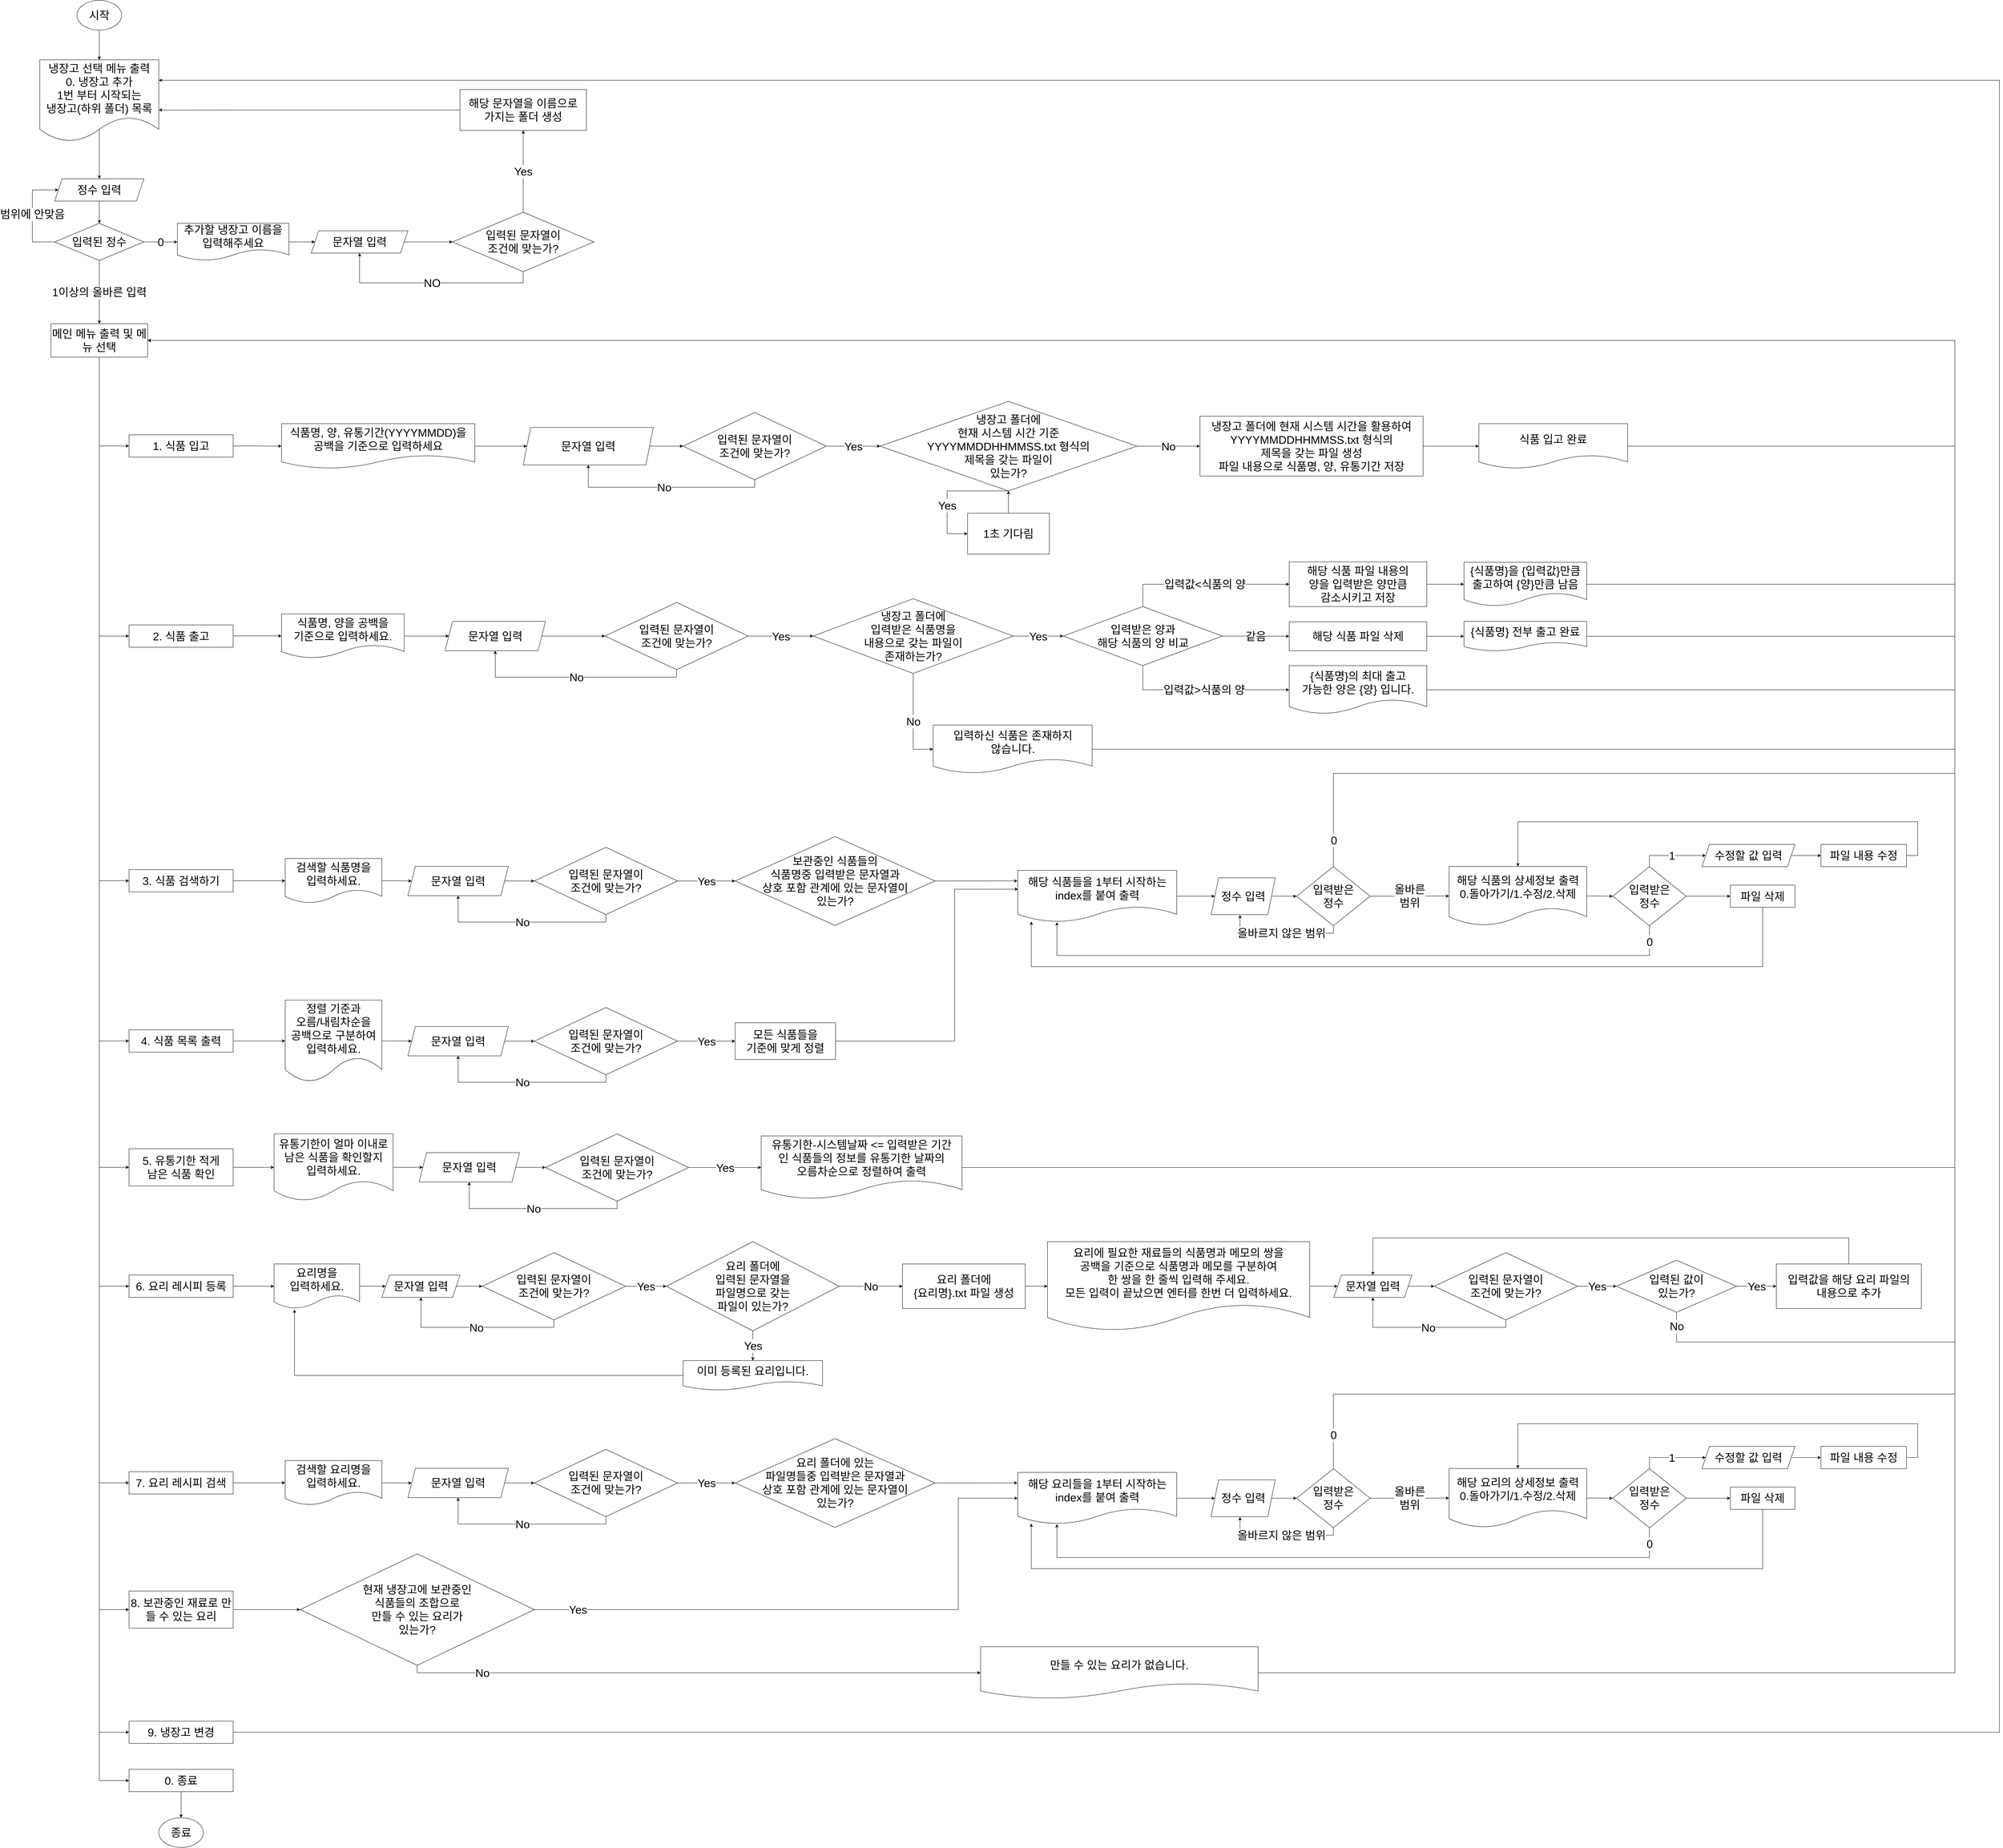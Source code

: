 <mxfile version="14.4.8" type="device"><diagram id="-t7eWM5vVxC-0zjSsLQU" name="Page-1"><mxGraphModel dx="10475" dy="5770" grid="1" gridSize="10" guides="1" tooltips="1" connect="1" arrows="1" fold="1" page="1" pageScale="1" pageWidth="827" pageHeight="1169" math="0" shadow="0"><root><mxCell id="0"/><mxCell id="1" parent="0"/><mxCell id="E0Xfxx2rZA5VtMKfs7qz-1" value="" style="edgeStyle=orthogonalEdgeStyle;rounded=0;orthogonalLoop=1;jettySize=auto;html=1;fontSize=30;" parent="1" source="E0Xfxx2rZA5VtMKfs7qz-2" target="E0Xfxx2rZA5VtMKfs7qz-4" edge="1"><mxGeometry relative="1" as="geometry"/></mxCell><mxCell id="E0Xfxx2rZA5VtMKfs7qz-2" value="시작" style="ellipse;whiteSpace=wrap;html=1;fontSize=30;" parent="1" vertex="1"><mxGeometry x="270" y="230" width="120" height="80" as="geometry"/></mxCell><mxCell id="E0Xfxx2rZA5VtMKfs7qz-3" value="" style="edgeStyle=orthogonalEdgeStyle;rounded=0;orthogonalLoop=1;jettySize=auto;html=1;fontSize=30;exitX=0.5;exitY=0.5;exitDx=0;exitDy=0;exitPerimeter=0;" parent="1" source="E0Xfxx2rZA5VtMKfs7qz-4" target="E0Xfxx2rZA5VtMKfs7qz-6" edge="1"><mxGeometry relative="1" as="geometry"/></mxCell><mxCell id="E0Xfxx2rZA5VtMKfs7qz-4" value="냉장고 선택 메뉴 출력&lt;br&gt;0. 냉장고 추가&lt;br&gt;1번 부터 시작되는 &lt;br&gt;냉장고(하위 폴더) 목록" style="shape=document;whiteSpace=wrap;html=1;boundedLbl=1;fontSize=30;" parent="1" vertex="1"><mxGeometry x="170" y="390" width="320" height="220" as="geometry"/></mxCell><mxCell id="E0Xfxx2rZA5VtMKfs7qz-5" value="" style="edgeStyle=orthogonalEdgeStyle;rounded=0;orthogonalLoop=1;jettySize=auto;html=1;fontSize=30;" parent="1" source="E0Xfxx2rZA5VtMKfs7qz-6" target="E0Xfxx2rZA5VtMKfs7qz-10" edge="1"><mxGeometry relative="1" as="geometry"/></mxCell><mxCell id="E0Xfxx2rZA5VtMKfs7qz-6" value="정수 입력" style="shape=parallelogram;perimeter=parallelogramPerimeter;whiteSpace=wrap;html=1;fixedSize=1;fontSize=30;" parent="1" vertex="1"><mxGeometry x="210" y="710" width="240" height="60" as="geometry"/></mxCell><mxCell id="E0Xfxx2rZA5VtMKfs7qz-7" value="범위에 안맞음" style="edgeStyle=orthogonalEdgeStyle;rounded=0;orthogonalLoop=1;jettySize=auto;html=1;entryX=0;entryY=0.5;entryDx=0;entryDy=0;fontSize=30;" parent="1" source="E0Xfxx2rZA5VtMKfs7qz-10" target="E0Xfxx2rZA5VtMKfs7qz-6" edge="1"><mxGeometry relative="1" as="geometry"><Array as="points"><mxPoint x="150" y="880"/><mxPoint x="150" y="740"/></Array></mxGeometry></mxCell><mxCell id="E0Xfxx2rZA5VtMKfs7qz-8" value="0" style="edgeStyle=orthogonalEdgeStyle;rounded=0;orthogonalLoop=1;jettySize=auto;html=1;fontSize=30;" parent="1" source="E0Xfxx2rZA5VtMKfs7qz-10" target="E0Xfxx2rZA5VtMKfs7qz-12" edge="1"><mxGeometry relative="1" as="geometry"/></mxCell><mxCell id="E0Xfxx2rZA5VtMKfs7qz-9" value="1이상의 올바른 입력" style="edgeStyle=orthogonalEdgeStyle;rounded=0;orthogonalLoop=1;jettySize=auto;html=1;fontSize=30;" parent="1" source="E0Xfxx2rZA5VtMKfs7qz-10" target="E0Xfxx2rZA5VtMKfs7qz-21" edge="1"><mxGeometry relative="1" as="geometry"/></mxCell><mxCell id="E0Xfxx2rZA5VtMKfs7qz-10" value="입력된 정수" style="rhombus;whiteSpace=wrap;html=1;fontSize=30;" parent="1" vertex="1"><mxGeometry x="210" y="830" width="240" height="100" as="geometry"/></mxCell><mxCell id="E0Xfxx2rZA5VtMKfs7qz-11" value="" style="edgeStyle=orthogonalEdgeStyle;rounded=0;orthogonalLoop=1;jettySize=auto;html=1;fontSize=30;" parent="1" source="E0Xfxx2rZA5VtMKfs7qz-12" target="E0Xfxx2rZA5VtMKfs7qz-14" edge="1"><mxGeometry relative="1" as="geometry"/></mxCell><mxCell id="E0Xfxx2rZA5VtMKfs7qz-12" value="추가할 냉장고 이름을 입력해주세요" style="shape=document;whiteSpace=wrap;html=1;boundedLbl=1;fontSize=30;" parent="1" vertex="1"><mxGeometry x="540" y="830" width="300" height="100" as="geometry"/></mxCell><mxCell id="E0Xfxx2rZA5VtMKfs7qz-13" value="" style="edgeStyle=orthogonalEdgeStyle;rounded=0;orthogonalLoop=1;jettySize=auto;html=1;fontSize=30;" parent="1" source="E0Xfxx2rZA5VtMKfs7qz-14" target="E0Xfxx2rZA5VtMKfs7qz-17" edge="1"><mxGeometry relative="1" as="geometry"/></mxCell><mxCell id="E0Xfxx2rZA5VtMKfs7qz-14" value="문자열 입력" style="shape=parallelogram;perimeter=parallelogramPerimeter;whiteSpace=wrap;html=1;fixedSize=1;fontSize=30;" parent="1" vertex="1"><mxGeometry x="900" y="850" width="260" height="60" as="geometry"/></mxCell><mxCell id="E0Xfxx2rZA5VtMKfs7qz-15" value="Yes" style="edgeStyle=orthogonalEdgeStyle;rounded=0;orthogonalLoop=1;jettySize=auto;html=1;fontSize=30;" parent="1" source="E0Xfxx2rZA5VtMKfs7qz-17" target="E0Xfxx2rZA5VtMKfs7qz-19" edge="1"><mxGeometry relative="1" as="geometry"/></mxCell><mxCell id="E0Xfxx2rZA5VtMKfs7qz-16" value="NO" style="edgeStyle=orthogonalEdgeStyle;rounded=0;orthogonalLoop=1;jettySize=auto;html=1;entryX=0.5;entryY=1;entryDx=0;entryDy=0;fontSize=30;" parent="1" source="E0Xfxx2rZA5VtMKfs7qz-17" target="E0Xfxx2rZA5VtMKfs7qz-14" edge="1"><mxGeometry relative="1" as="geometry"><Array as="points"><mxPoint x="1470" y="990"/><mxPoint x="1030" y="990"/></Array></mxGeometry></mxCell><mxCell id="E0Xfxx2rZA5VtMKfs7qz-17" value="입력된 문자열이&lt;br&gt;조건에 맞는가?" style="rhombus;whiteSpace=wrap;html=1;fontSize=30;" parent="1" vertex="1"><mxGeometry x="1280" y="800" width="380" height="160" as="geometry"/></mxCell><mxCell id="E0Xfxx2rZA5VtMKfs7qz-18" style="edgeStyle=orthogonalEdgeStyle;rounded=0;orthogonalLoop=1;jettySize=auto;html=1;entryX=1;entryY=0.614;entryDx=0;entryDy=0;entryPerimeter=0;fontSize=30;" parent="1" source="E0Xfxx2rZA5VtMKfs7qz-19" target="E0Xfxx2rZA5VtMKfs7qz-4" edge="1"><mxGeometry relative="1" as="geometry"/></mxCell><mxCell id="E0Xfxx2rZA5VtMKfs7qz-19" value="해당 문자열을 이름으로&lt;br&gt;가지는 폴더 생성" style="whiteSpace=wrap;html=1;fontSize=30;" parent="1" vertex="1"><mxGeometry x="1300" y="470" width="340" height="110" as="geometry"/></mxCell><mxCell id="E0Xfxx2rZA5VtMKfs7qz-20" style="edgeStyle=orthogonalEdgeStyle;rounded=0;orthogonalLoop=1;jettySize=auto;html=1;fontSize=30;entryX=0;entryY=0.5;entryDx=0;entryDy=0;" parent="1" source="E0Xfxx2rZA5VtMKfs7qz-21" target="E0Xfxx2rZA5VtMKfs7qz-23" edge="1"><mxGeometry relative="1" as="geometry"><mxPoint x="330.0" y="1830.0" as="targetPoint"/></mxGeometry></mxCell><mxCell id="tCVvJKH8h9PGpiDCj7Mp-110" style="edgeStyle=orthogonalEdgeStyle;rounded=0;orthogonalLoop=1;jettySize=auto;html=1;exitX=0.5;exitY=1;exitDx=0;exitDy=0;entryX=0;entryY=0.5;entryDx=0;entryDy=0;fontSize=30;" edge="1" parent="1" source="E0Xfxx2rZA5VtMKfs7qz-21" target="E0Xfxx2rZA5VtMKfs7qz-28"><mxGeometry relative="1" as="geometry"/></mxCell><mxCell id="tCVvJKH8h9PGpiDCj7Mp-111" style="edgeStyle=orthogonalEdgeStyle;rounded=0;orthogonalLoop=1;jettySize=auto;html=1;exitX=0.5;exitY=1;exitDx=0;exitDy=0;entryX=0;entryY=0.5;entryDx=0;entryDy=0;fontSize=30;" edge="1" parent="1" source="E0Xfxx2rZA5VtMKfs7qz-21" target="E0Xfxx2rZA5VtMKfs7qz-24"><mxGeometry relative="1" as="geometry"/></mxCell><mxCell id="tCVvJKH8h9PGpiDCj7Mp-112" style="edgeStyle=orthogonalEdgeStyle;rounded=0;orthogonalLoop=1;jettySize=auto;html=1;exitX=0.5;exitY=1;exitDx=0;exitDy=0;entryX=0;entryY=0.5;entryDx=0;entryDy=0;fontSize=30;" edge="1" parent="1" source="E0Xfxx2rZA5VtMKfs7qz-21" target="E0Xfxx2rZA5VtMKfs7qz-25"><mxGeometry relative="1" as="geometry"/></mxCell><mxCell id="tCVvJKH8h9PGpiDCj7Mp-113" style="edgeStyle=orthogonalEdgeStyle;rounded=0;orthogonalLoop=1;jettySize=auto;html=1;exitX=0.5;exitY=1;exitDx=0;exitDy=0;entryX=0;entryY=0.5;entryDx=0;entryDy=0;fontSize=30;" edge="1" parent="1" source="E0Xfxx2rZA5VtMKfs7qz-21" target="E0Xfxx2rZA5VtMKfs7qz-26"><mxGeometry relative="1" as="geometry"/></mxCell><mxCell id="tCVvJKH8h9PGpiDCj7Mp-117" style="edgeStyle=orthogonalEdgeStyle;rounded=0;orthogonalLoop=1;jettySize=auto;html=1;exitX=0.5;exitY=1;exitDx=0;exitDy=0;entryX=0;entryY=0.5;entryDx=0;entryDy=0;fontSize=30;" edge="1" parent="1" source="E0Xfxx2rZA5VtMKfs7qz-21" target="E0Xfxx2rZA5VtMKfs7qz-27"><mxGeometry relative="1" as="geometry"/></mxCell><mxCell id="tCVvJKH8h9PGpiDCj7Mp-215" style="edgeStyle=orthogonalEdgeStyle;rounded=0;orthogonalLoop=1;jettySize=auto;html=1;exitX=0.5;exitY=1;exitDx=0;exitDy=0;entryX=0;entryY=0.5;entryDx=0;entryDy=0;fontSize=30;" edge="1" parent="1" source="E0Xfxx2rZA5VtMKfs7qz-21" target="E0Xfxx2rZA5VtMKfs7qz-29"><mxGeometry relative="1" as="geometry"/></mxCell><mxCell id="tCVvJKH8h9PGpiDCj7Mp-226" style="edgeStyle=orthogonalEdgeStyle;rounded=0;orthogonalLoop=1;jettySize=auto;html=1;exitX=0.5;exitY=1;exitDx=0;exitDy=0;entryX=0;entryY=0.5;entryDx=0;entryDy=0;fontSize=30;" edge="1" parent="1" source="E0Xfxx2rZA5VtMKfs7qz-21" target="E0Xfxx2rZA5VtMKfs7qz-31"><mxGeometry relative="1" as="geometry"/></mxCell><mxCell id="tCVvJKH8h9PGpiDCj7Mp-227" style="edgeStyle=orthogonalEdgeStyle;rounded=0;orthogonalLoop=1;jettySize=auto;html=1;exitX=0.5;exitY=1;exitDx=0;exitDy=0;entryX=0;entryY=0.5;entryDx=0;entryDy=0;fontSize=30;" edge="1" parent="1" source="E0Xfxx2rZA5VtMKfs7qz-21" target="E0Xfxx2rZA5VtMKfs7qz-30"><mxGeometry relative="1" as="geometry"/></mxCell><mxCell id="tCVvJKH8h9PGpiDCj7Mp-229" style="edgeStyle=orthogonalEdgeStyle;rounded=0;orthogonalLoop=1;jettySize=auto;html=1;exitX=0.5;exitY=1;exitDx=0;exitDy=0;entryX=0;entryY=0.5;entryDx=0;entryDy=0;fontSize=30;" edge="1" parent="1" source="E0Xfxx2rZA5VtMKfs7qz-21" target="E0Xfxx2rZA5VtMKfs7qz-32"><mxGeometry relative="1" as="geometry"/></mxCell><mxCell id="E0Xfxx2rZA5VtMKfs7qz-21" value="메인 메뉴 출력 및 메뉴 선택" style="whiteSpace=wrap;html=1;fontSize=30;" parent="1" vertex="1"><mxGeometry x="200" y="1100" width="260" height="90" as="geometry"/></mxCell><mxCell id="E0Xfxx2rZA5VtMKfs7qz-22" style="edgeStyle=orthogonalEdgeStyle;rounded=0;orthogonalLoop=1;jettySize=auto;html=1;exitX=1;exitY=0.5;exitDx=0;exitDy=0;" parent="1" source="E0Xfxx2rZA5VtMKfs7qz-23" target="E0Xfxx2rZA5VtMKfs7qz-76" edge="1"><mxGeometry relative="1" as="geometry"/></mxCell><mxCell id="E0Xfxx2rZA5VtMKfs7qz-23" value="1. 식품 입고" style="rounded=0;whiteSpace=wrap;html=1;fontSize=30;" parent="1" vertex="1"><mxGeometry x="410" y="1399" width="280" height="60" as="geometry"/></mxCell><mxCell id="tCVvJKH8h9PGpiDCj7Mp-60" value="" style="edgeStyle=orthogonalEdgeStyle;rounded=0;orthogonalLoop=1;jettySize=auto;html=1;fontSize=30;" edge="1" parent="1" source="E0Xfxx2rZA5VtMKfs7qz-24" target="tCVvJKH8h9PGpiDCj7Mp-59"><mxGeometry relative="1" as="geometry"/></mxCell><mxCell id="E0Xfxx2rZA5VtMKfs7qz-24" value="3. 식품 검색하기" style="rounded=0;whiteSpace=wrap;html=1;fontSize=30;" parent="1" vertex="1"><mxGeometry x="410" y="2569" width="280" height="60" as="geometry"/></mxCell><mxCell id="tCVvJKH8h9PGpiDCj7Mp-99" style="edgeStyle=orthogonalEdgeStyle;rounded=0;orthogonalLoop=1;jettySize=auto;html=1;exitX=1;exitY=0.5;exitDx=0;exitDy=0;entryX=0;entryY=0.5;entryDx=0;entryDy=0;fontSize=30;" edge="1" parent="1" source="E0Xfxx2rZA5VtMKfs7qz-25" target="tCVvJKH8h9PGpiDCj7Mp-91"><mxGeometry relative="1" as="geometry"/></mxCell><mxCell id="E0Xfxx2rZA5VtMKfs7qz-25" value="4. 식품 목록 출력" style="rounded=0;whiteSpace=wrap;html=1;fontSize=30;" parent="1" vertex="1"><mxGeometry x="410" y="3000" width="280" height="60" as="geometry"/></mxCell><mxCell id="tCVvJKH8h9PGpiDCj7Mp-109" style="edgeStyle=orthogonalEdgeStyle;rounded=0;orthogonalLoop=1;jettySize=auto;html=1;exitX=1;exitY=0.5;exitDx=0;exitDy=0;entryX=0;entryY=0.5;entryDx=0;entryDy=0;fontSize=30;" edge="1" parent="1" source="E0Xfxx2rZA5VtMKfs7qz-26" target="tCVvJKH8h9PGpiDCj7Mp-102"><mxGeometry relative="1" as="geometry"/></mxCell><mxCell id="E0Xfxx2rZA5VtMKfs7qz-26" value="5. 유통기한 적게&lt;br&gt;남은 식품 확인" style="rounded=0;whiteSpace=wrap;html=1;fontSize=30;" parent="1" vertex="1"><mxGeometry x="410" y="3320" width="280" height="100" as="geometry"/></mxCell><mxCell id="tCVvJKH8h9PGpiDCj7Mp-120" value="" style="edgeStyle=orthogonalEdgeStyle;rounded=0;orthogonalLoop=1;jettySize=auto;html=1;fontSize=30;" edge="1" parent="1" source="E0Xfxx2rZA5VtMKfs7qz-27" target="tCVvJKH8h9PGpiDCj7Mp-119"><mxGeometry relative="1" as="geometry"/></mxCell><mxCell id="E0Xfxx2rZA5VtMKfs7qz-27" value="6. 요리 레시피 등록" style="rounded=0;whiteSpace=wrap;html=1;fontSize=30;" parent="1" vertex="1"><mxGeometry x="410" y="3660" width="280" height="60" as="geometry"/></mxCell><mxCell id="E0Xfxx2rZA5VtMKfs7qz-28" value="2. 식품 출고" style="rounded=0;whiteSpace=wrap;html=1;fontSize=30;" parent="1" vertex="1"><mxGeometry x="410" y="1910.5" width="280" height="60" as="geometry"/></mxCell><mxCell id="tCVvJKH8h9PGpiDCj7Mp-213" style="edgeStyle=orthogonalEdgeStyle;rounded=0;orthogonalLoop=1;jettySize=auto;html=1;exitX=1;exitY=0.5;exitDx=0;exitDy=0;entryX=0;entryY=0.5;entryDx=0;entryDy=0;fontSize=30;" edge="1" parent="1" source="E0Xfxx2rZA5VtMKfs7qz-29" target="tCVvJKH8h9PGpiDCj7Mp-157"><mxGeometry relative="1" as="geometry"/></mxCell><mxCell id="E0Xfxx2rZA5VtMKfs7qz-29" value="7. 요리 레시피 검색" style="rounded=0;whiteSpace=wrap;html=1;fontSize=30;" parent="1" vertex="1"><mxGeometry x="410" y="4188.86" width="280" height="60" as="geometry"/></mxCell><mxCell id="tCVvJKH8h9PGpiDCj7Mp-228" style="edgeStyle=orthogonalEdgeStyle;rounded=0;orthogonalLoop=1;jettySize=auto;html=1;exitX=1;exitY=0.5;exitDx=0;exitDy=0;entryX=1;entryY=0.25;entryDx=0;entryDy=0;fontSize=30;" edge="1" parent="1" source="E0Xfxx2rZA5VtMKfs7qz-30" target="E0Xfxx2rZA5VtMKfs7qz-4"><mxGeometry relative="1" as="geometry"><Array as="points"><mxPoint x="5440" y="4890"/><mxPoint x="5440" y="445"/></Array></mxGeometry></mxCell><mxCell id="E0Xfxx2rZA5VtMKfs7qz-30" value="9. 냉장고 변경" style="rounded=0;whiteSpace=wrap;html=1;fontSize=30;" parent="1" vertex="1"><mxGeometry x="410" y="4860" width="280" height="60" as="geometry"/></mxCell><mxCell id="tCVvJKH8h9PGpiDCj7Mp-217" value="" style="edgeStyle=orthogonalEdgeStyle;rounded=0;orthogonalLoop=1;jettySize=auto;html=1;fontSize=30;" edge="1" parent="1" source="E0Xfxx2rZA5VtMKfs7qz-31" target="tCVvJKH8h9PGpiDCj7Mp-216"><mxGeometry relative="1" as="geometry"/></mxCell><mxCell id="E0Xfxx2rZA5VtMKfs7qz-31" value="8. 보관중인 재료로 만들 수 있는 요리" style="rounded=0;whiteSpace=wrap;html=1;fontSize=30;" parent="1" vertex="1"><mxGeometry x="410" y="4510" width="280" height="100" as="geometry"/></mxCell><mxCell id="tCVvJKH8h9PGpiDCj7Mp-231" value="" style="edgeStyle=orthogonalEdgeStyle;rounded=0;orthogonalLoop=1;jettySize=auto;html=1;fontSize=30;" edge="1" parent="1" source="E0Xfxx2rZA5VtMKfs7qz-32" target="tCVvJKH8h9PGpiDCj7Mp-230"><mxGeometry relative="1" as="geometry"/></mxCell><mxCell id="E0Xfxx2rZA5VtMKfs7qz-32" value="0. 종료" style="rounded=0;whiteSpace=wrap;html=1;fontSize=30;" parent="1" vertex="1"><mxGeometry x="410" y="4990" width="280" height="60" as="geometry"/></mxCell><mxCell id="tCVvJKH8h9PGpiDCj7Mp-5" value="" style="edgeStyle=orthogonalEdgeStyle;rounded=0;orthogonalLoop=1;jettySize=auto;html=1;fontSize=30;" edge="1" parent="1" source="E0Xfxx2rZA5VtMKfs7qz-76" target="tCVvJKH8h9PGpiDCj7Mp-4"><mxGeometry relative="1" as="geometry"/></mxCell><mxCell id="E0Xfxx2rZA5VtMKfs7qz-76" value="식품명, 양, 유통기간(YYYYMMDD)을&lt;br&gt;공백을 기준으로 입력하세요" style="shape=document;whiteSpace=wrap;html=1;boundedLbl=1;fontSize=30;" parent="1" vertex="1"><mxGeometry x="820" y="1369" width="520" height="121" as="geometry"/></mxCell><mxCell id="E0Xfxx2rZA5VtMKfs7qz-85" style="edgeStyle=orthogonalEdgeStyle;rounded=0;orthogonalLoop=1;jettySize=auto;html=1;exitX=1;exitY=0.5;exitDx=0;exitDy=0;" parent="1" target="E0Xfxx2rZA5VtMKfs7qz-86" edge="1"><mxGeometry relative="1" as="geometry"><mxPoint x="690" y="1940" as="sourcePoint"/></mxGeometry></mxCell><mxCell id="tCVvJKH8h9PGpiDCj7Mp-29" value="" style="edgeStyle=orthogonalEdgeStyle;rounded=0;orthogonalLoop=1;jettySize=auto;html=1;fontSize=30;" edge="1" parent="1" source="E0Xfxx2rZA5VtMKfs7qz-86" target="tCVvJKH8h9PGpiDCj7Mp-28"><mxGeometry relative="1" as="geometry"/></mxCell><mxCell id="E0Xfxx2rZA5VtMKfs7qz-86" value="식품명, 양을 공백을&lt;br&gt;기준으로 입력하세요." style="shape=document;whiteSpace=wrap;html=1;boundedLbl=1;fontSize=30;" parent="1" vertex="1"><mxGeometry x="820" y="1881" width="330" height="119" as="geometry"/></mxCell><mxCell id="tCVvJKH8h9PGpiDCj7Mp-7" value="" style="edgeStyle=orthogonalEdgeStyle;rounded=0;orthogonalLoop=1;jettySize=auto;html=1;fontSize=30;" edge="1" parent="1" source="tCVvJKH8h9PGpiDCj7Mp-4" target="tCVvJKH8h9PGpiDCj7Mp-6"><mxGeometry relative="1" as="geometry"/></mxCell><mxCell id="tCVvJKH8h9PGpiDCj7Mp-4" value="문자열 입력" style="shape=parallelogram;perimeter=parallelogramPerimeter;whiteSpace=wrap;html=1;fixedSize=1;fontSize=30;" vertex="1" parent="1"><mxGeometry x="1470" y="1379" width="350" height="101" as="geometry"/></mxCell><mxCell id="tCVvJKH8h9PGpiDCj7Mp-11" value="Yes" style="edgeStyle=orthogonalEdgeStyle;rounded=0;orthogonalLoop=1;jettySize=auto;html=1;fontSize=30;" edge="1" parent="1" source="tCVvJKH8h9PGpiDCj7Mp-6" target="tCVvJKH8h9PGpiDCj7Mp-10"><mxGeometry relative="1" as="geometry"/></mxCell><mxCell id="tCVvJKH8h9PGpiDCj7Mp-30" value="No" style="edgeStyle=orthogonalEdgeStyle;rounded=0;orthogonalLoop=1;jettySize=auto;html=1;exitX=0.5;exitY=1;exitDx=0;exitDy=0;entryX=0.5;entryY=1;entryDx=0;entryDy=0;fontSize=30;" edge="1" parent="1" source="tCVvJKH8h9PGpiDCj7Mp-6" target="tCVvJKH8h9PGpiDCj7Mp-4"><mxGeometry relative="1" as="geometry"/></mxCell><mxCell id="tCVvJKH8h9PGpiDCj7Mp-6" value="입력된 문자열이&lt;br&gt;조건에 맞는가?" style="rhombus;whiteSpace=wrap;html=1;fontSize=30;" vertex="1" parent="1"><mxGeometry x="1900" y="1339" width="385" height="181" as="geometry"/></mxCell><mxCell id="tCVvJKH8h9PGpiDCj7Mp-13" value="No" style="edgeStyle=orthogonalEdgeStyle;rounded=0;orthogonalLoop=1;jettySize=auto;html=1;fontSize=30;" edge="1" parent="1" source="tCVvJKH8h9PGpiDCj7Mp-10" target="tCVvJKH8h9PGpiDCj7Mp-12"><mxGeometry relative="1" as="geometry"/></mxCell><mxCell id="tCVvJKH8h9PGpiDCj7Mp-23" value="Yes" style="edgeStyle=orthogonalEdgeStyle;rounded=0;orthogonalLoop=1;jettySize=auto;html=1;exitX=0.5;exitY=1;exitDx=0;exitDy=0;entryX=0;entryY=0.5;entryDx=0;entryDy=0;fontSize=30;" edge="1" parent="1" source="tCVvJKH8h9PGpiDCj7Mp-10" target="tCVvJKH8h9PGpiDCj7Mp-15"><mxGeometry x="0.224" relative="1" as="geometry"><Array as="points"><mxPoint x="2610" y="1550"/><mxPoint x="2610" y="1665"/></Array><mxPoint y="-1" as="offset"/></mxGeometry></mxCell><mxCell id="tCVvJKH8h9PGpiDCj7Mp-10" value="&lt;span&gt;냉장고 폴더에&lt;br&gt;현재 시스템 시간 기준&lt;/span&gt;&lt;br&gt;&lt;span&gt;YYYYMMDDHHMMSS.txt 형식의&lt;/span&gt;&lt;br&gt;&lt;span&gt;제목을 갖는 파일이&lt;br&gt;있는가?&lt;br&gt;&lt;/span&gt;" style="rhombus;whiteSpace=wrap;html=1;fontSize=30;" vertex="1" parent="1"><mxGeometry x="2430" y="1309" width="690" height="241" as="geometry"/></mxCell><mxCell id="tCVvJKH8h9PGpiDCj7Mp-26" value="" style="edgeStyle=orthogonalEdgeStyle;rounded=0;orthogonalLoop=1;jettySize=auto;html=1;fontSize=30;" edge="1" parent="1" source="tCVvJKH8h9PGpiDCj7Mp-12" target="tCVvJKH8h9PGpiDCj7Mp-25"><mxGeometry relative="1" as="geometry"/></mxCell><mxCell id="tCVvJKH8h9PGpiDCj7Mp-12" value="냉장고 폴더에 현재 시스템 시간을 활용하여&lt;br&gt;YYYYMMDDHHMMSS.txt 형식의&lt;br&gt;제목을 갖는 파일 생성&lt;br&gt;파일 내용으로 식품명, 양, 유통기간 저장" style="whiteSpace=wrap;html=1;fontSize=30;" vertex="1" parent="1"><mxGeometry x="3290" y="1349" width="600" height="161" as="geometry"/></mxCell><mxCell id="tCVvJKH8h9PGpiDCj7Mp-24" style="edgeStyle=orthogonalEdgeStyle;rounded=0;orthogonalLoop=1;jettySize=auto;html=1;exitX=0.5;exitY=0;exitDx=0;exitDy=0;entryX=0.5;entryY=1;entryDx=0;entryDy=0;fontSize=30;" edge="1" parent="1" source="tCVvJKH8h9PGpiDCj7Mp-15" target="tCVvJKH8h9PGpiDCj7Mp-10"><mxGeometry relative="1" as="geometry"/></mxCell><mxCell id="tCVvJKH8h9PGpiDCj7Mp-15" value="1초 기다림" style="whiteSpace=wrap;html=1;fontSize=30;" vertex="1" parent="1"><mxGeometry x="2665" y="1610" width="220" height="110" as="geometry"/></mxCell><mxCell id="tCVvJKH8h9PGpiDCj7Mp-27" style="edgeStyle=orthogonalEdgeStyle;rounded=0;orthogonalLoop=1;jettySize=auto;html=1;exitX=1;exitY=0.5;exitDx=0;exitDy=0;entryX=1;entryY=0.5;entryDx=0;entryDy=0;fontSize=30;" edge="1" parent="1" source="tCVvJKH8h9PGpiDCj7Mp-25" target="E0Xfxx2rZA5VtMKfs7qz-21"><mxGeometry relative="1" as="geometry"><Array as="points"><mxPoint x="5320" y="1430"/><mxPoint x="5320" y="1145"/></Array></mxGeometry></mxCell><mxCell id="tCVvJKH8h9PGpiDCj7Mp-25" value="식품 입고 완료" style="shape=document;whiteSpace=wrap;html=1;boundedLbl=1;fontSize=30;" vertex="1" parent="1"><mxGeometry x="4040" y="1369" width="400" height="121" as="geometry"/></mxCell><mxCell id="tCVvJKH8h9PGpiDCj7Mp-32" value="" style="edgeStyle=orthogonalEdgeStyle;rounded=0;orthogonalLoop=1;jettySize=auto;html=1;fontSize=30;entryX=0;entryY=0.5;entryDx=0;entryDy=0;" edge="1" parent="1" source="tCVvJKH8h9PGpiDCj7Mp-28" target="tCVvJKH8h9PGpiDCj7Mp-33"><mxGeometry relative="1" as="geometry"><mxPoint x="1705" y="1940.5" as="targetPoint"/></mxGeometry></mxCell><mxCell id="tCVvJKH8h9PGpiDCj7Mp-28" value="문자열 입력" style="shape=parallelogram;perimeter=parallelogramPerimeter;whiteSpace=wrap;html=1;fixedSize=1;fontSize=30;" vertex="1" parent="1"><mxGeometry x="1260" y="1901" width="270" height="79" as="geometry"/></mxCell><mxCell id="tCVvJKH8h9PGpiDCj7Mp-35" value="Yes" style="edgeStyle=orthogonalEdgeStyle;rounded=0;orthogonalLoop=1;jettySize=auto;html=1;fontSize=30;" edge="1" parent="1" source="tCVvJKH8h9PGpiDCj7Mp-33" target="tCVvJKH8h9PGpiDCj7Mp-34"><mxGeometry relative="1" as="geometry"/></mxCell><mxCell id="tCVvJKH8h9PGpiDCj7Mp-40" value="No" style="edgeStyle=orthogonalEdgeStyle;rounded=0;orthogonalLoop=1;jettySize=auto;html=1;exitX=0.5;exitY=1;exitDx=0;exitDy=0;entryX=0.5;entryY=1;entryDx=0;entryDy=0;fontSize=30;" edge="1" parent="1" source="tCVvJKH8h9PGpiDCj7Mp-33" target="tCVvJKH8h9PGpiDCj7Mp-28"><mxGeometry relative="1" as="geometry"/></mxCell><mxCell id="tCVvJKH8h9PGpiDCj7Mp-33" value="입력된 문자열이&lt;br&gt;조건에 맞는가?" style="rhombus;whiteSpace=wrap;html=1;fontSize=30;" vertex="1" parent="1"><mxGeometry x="1690" y="1850" width="385" height="181" as="geometry"/></mxCell><mxCell id="tCVvJKH8h9PGpiDCj7Mp-37" value="Yes" style="edgeStyle=orthogonalEdgeStyle;rounded=0;orthogonalLoop=1;jettySize=auto;html=1;fontSize=30;" edge="1" parent="1" source="tCVvJKH8h9PGpiDCj7Mp-34" target="tCVvJKH8h9PGpiDCj7Mp-36"><mxGeometry relative="1" as="geometry"/></mxCell><mxCell id="tCVvJKH8h9PGpiDCj7Mp-42" value="No" style="edgeStyle=orthogonalEdgeStyle;rounded=0;orthogonalLoop=1;jettySize=auto;html=1;exitX=0.5;exitY=1;exitDx=0;exitDy=0;entryX=0;entryY=0.5;entryDx=0;entryDy=0;fontSize=30;" edge="1" parent="1" source="tCVvJKH8h9PGpiDCj7Mp-34" target="tCVvJKH8h9PGpiDCj7Mp-41"><mxGeometry relative="1" as="geometry"/></mxCell><mxCell id="tCVvJKH8h9PGpiDCj7Mp-34" value="냉장고 폴더에&lt;br&gt;입력받은 식품명을&lt;br&gt;내용으로 갖는 파일이&lt;br&gt;존재하는가?" style="rhombus;whiteSpace=wrap;html=1;fontSize=30;" vertex="1" parent="1"><mxGeometry x="2250" y="1840" width="537.5" height="201" as="geometry"/></mxCell><mxCell id="tCVvJKH8h9PGpiDCj7Mp-46" value="같음" style="edgeStyle=orthogonalEdgeStyle;rounded=0;orthogonalLoop=1;jettySize=auto;html=1;exitX=1;exitY=0.5;exitDx=0;exitDy=0;entryX=0;entryY=0.5;entryDx=0;entryDy=0;fontSize=30;" edge="1" parent="1" source="tCVvJKH8h9PGpiDCj7Mp-36" target="tCVvJKH8h9PGpiDCj7Mp-45"><mxGeometry relative="1" as="geometry"/></mxCell><mxCell id="tCVvJKH8h9PGpiDCj7Mp-47" value="입력값&amp;lt;식품의 양" style="edgeStyle=orthogonalEdgeStyle;rounded=0;orthogonalLoop=1;jettySize=auto;html=1;exitX=0.5;exitY=0;exitDx=0;exitDy=0;entryX=0;entryY=0.5;entryDx=0;entryDy=0;fontSize=30;" edge="1" parent="1" source="tCVvJKH8h9PGpiDCj7Mp-36" target="tCVvJKH8h9PGpiDCj7Mp-44"><mxGeometry relative="1" as="geometry"/></mxCell><mxCell id="tCVvJKH8h9PGpiDCj7Mp-49" value="입력값&amp;gt;식품의 양" style="edgeStyle=orthogonalEdgeStyle;rounded=0;orthogonalLoop=1;jettySize=auto;html=1;exitX=0.5;exitY=1;exitDx=0;exitDy=0;entryX=0;entryY=0.5;entryDx=0;entryDy=0;fontSize=30;" edge="1" parent="1" source="tCVvJKH8h9PGpiDCj7Mp-36" target="tCVvJKH8h9PGpiDCj7Mp-48"><mxGeometry relative="1" as="geometry"/></mxCell><mxCell id="tCVvJKH8h9PGpiDCj7Mp-36" value="입력받은 양과 &lt;br&gt;해당 식품의 양 비교" style="rhombus;whiteSpace=wrap;html=1;fontSize=30;" vertex="1" parent="1"><mxGeometry x="2922.5" y="1861" width="427.5" height="159" as="geometry"/></mxCell><mxCell id="tCVvJKH8h9PGpiDCj7Mp-58" style="edgeStyle=orthogonalEdgeStyle;rounded=0;orthogonalLoop=1;jettySize=auto;html=1;exitX=1;exitY=0.5;exitDx=0;exitDy=0;entryX=1;entryY=0.5;entryDx=0;entryDy=0;fontSize=30;" edge="1" parent="1" source="tCVvJKH8h9PGpiDCj7Mp-41" target="E0Xfxx2rZA5VtMKfs7qz-21"><mxGeometry relative="1" as="geometry"><Array as="points"><mxPoint x="5320" y="2245"/><mxPoint x="5320" y="1145"/></Array></mxGeometry></mxCell><mxCell id="tCVvJKH8h9PGpiDCj7Mp-41" value="입력하신 식품은 존재하지&lt;br&gt;않습니다." style="shape=document;whiteSpace=wrap;html=1;boundedLbl=1;fontSize=30;" vertex="1" parent="1"><mxGeometry x="2572.5" y="2180" width="427.5" height="130" as="geometry"/></mxCell><mxCell id="tCVvJKH8h9PGpiDCj7Mp-53" value="" style="edgeStyle=orthogonalEdgeStyle;rounded=0;orthogonalLoop=1;jettySize=auto;html=1;fontSize=30;" edge="1" parent="1" source="tCVvJKH8h9PGpiDCj7Mp-44" target="tCVvJKH8h9PGpiDCj7Mp-52"><mxGeometry relative="1" as="geometry"/></mxCell><mxCell id="tCVvJKH8h9PGpiDCj7Mp-44" value="해당 식품 파일 내용의&lt;br&gt;양을 입력받은 양만큼&lt;br&gt;감소시키고 저장" style="rounded=0;whiteSpace=wrap;html=1;fontSize=30;" vertex="1" parent="1"><mxGeometry x="3530" y="1741" width="370" height="120" as="geometry"/></mxCell><mxCell id="tCVvJKH8h9PGpiDCj7Mp-51" value="" style="edgeStyle=orthogonalEdgeStyle;rounded=0;orthogonalLoop=1;jettySize=auto;html=1;fontSize=30;" edge="1" parent="1" source="tCVvJKH8h9PGpiDCj7Mp-45" target="tCVvJKH8h9PGpiDCj7Mp-50"><mxGeometry relative="1" as="geometry"/></mxCell><mxCell id="tCVvJKH8h9PGpiDCj7Mp-45" value="해당 식품 파일 삭제" style="rounded=0;whiteSpace=wrap;html=1;fontSize=30;" vertex="1" parent="1"><mxGeometry x="3530" y="1902" width="370" height="78" as="geometry"/></mxCell><mxCell id="tCVvJKH8h9PGpiDCj7Mp-57" style="edgeStyle=orthogonalEdgeStyle;rounded=0;orthogonalLoop=1;jettySize=auto;html=1;exitX=1;exitY=0.5;exitDx=0;exitDy=0;entryX=1;entryY=0.5;entryDx=0;entryDy=0;fontSize=30;" edge="1" parent="1" source="tCVvJKH8h9PGpiDCj7Mp-48" target="E0Xfxx2rZA5VtMKfs7qz-21"><mxGeometry relative="1" as="geometry"><Array as="points"><mxPoint x="5320" y="2085"/><mxPoint x="5320" y="1145"/></Array></mxGeometry></mxCell><mxCell id="tCVvJKH8h9PGpiDCj7Mp-48" value="{식품명}의 최대 출고&lt;br&gt;가능한 양은 {양} 입니다." style="shape=document;whiteSpace=wrap;html=1;boundedLbl=1;fontSize=30;" vertex="1" parent="1"><mxGeometry x="3530" y="2020" width="370" height="130" as="geometry"/></mxCell><mxCell id="tCVvJKH8h9PGpiDCj7Mp-56" style="edgeStyle=orthogonalEdgeStyle;rounded=0;orthogonalLoop=1;jettySize=auto;html=1;exitX=1;exitY=0.5;exitDx=0;exitDy=0;entryX=1;entryY=0.5;entryDx=0;entryDy=0;fontSize=30;" edge="1" parent="1" source="tCVvJKH8h9PGpiDCj7Mp-50" target="E0Xfxx2rZA5VtMKfs7qz-21"><mxGeometry relative="1" as="geometry"><Array as="points"><mxPoint x="5320" y="1941"/><mxPoint x="5320" y="1145"/></Array></mxGeometry></mxCell><mxCell id="tCVvJKH8h9PGpiDCj7Mp-50" value="{식품명} 전부 출고 완료" style="shape=document;whiteSpace=wrap;html=1;boundedLbl=1;rounded=0;fontSize=30;" vertex="1" parent="1"><mxGeometry x="4000" y="1901" width="330" height="80" as="geometry"/></mxCell><mxCell id="tCVvJKH8h9PGpiDCj7Mp-55" style="edgeStyle=orthogonalEdgeStyle;rounded=0;orthogonalLoop=1;jettySize=auto;html=1;exitX=1;exitY=0.5;exitDx=0;exitDy=0;entryX=1;entryY=0.5;entryDx=0;entryDy=0;fontSize=30;" edge="1" parent="1" source="tCVvJKH8h9PGpiDCj7Mp-52" target="E0Xfxx2rZA5VtMKfs7qz-21"><mxGeometry relative="1" as="geometry"><Array as="points"><mxPoint x="5320" y="1801"/><mxPoint x="5320" y="1145"/></Array></mxGeometry></mxCell><mxCell id="tCVvJKH8h9PGpiDCj7Mp-52" value="{식품명}을 {입력값}만큼&lt;br&gt;출고하여 {양}만큼 남음" style="shape=document;whiteSpace=wrap;html=1;boundedLbl=1;rounded=0;fontSize=30;" vertex="1" parent="1"><mxGeometry x="4000" y="1742" width="330" height="118" as="geometry"/></mxCell><mxCell id="tCVvJKH8h9PGpiDCj7Mp-59" value="검색할 식품명을&lt;br&gt;입력하세요." style="shape=document;whiteSpace=wrap;html=1;boundedLbl=1;rounded=0;fontSize=30;" vertex="1" parent="1"><mxGeometry x="830" y="2539" width="260" height="120" as="geometry"/></mxCell><mxCell id="tCVvJKH8h9PGpiDCj7Mp-61" value="" style="edgeStyle=orthogonalEdgeStyle;rounded=0;orthogonalLoop=1;jettySize=auto;html=1;fontSize=30;exitX=1;exitY=0.5;exitDx=0;exitDy=0;" edge="1" target="tCVvJKH8h9PGpiDCj7Mp-63" parent="1" source="tCVvJKH8h9PGpiDCj7Mp-59"><mxGeometry relative="1" as="geometry"><mxPoint x="1110" y="2600" as="sourcePoint"/></mxGeometry></mxCell><mxCell id="tCVvJKH8h9PGpiDCj7Mp-62" value="" style="edgeStyle=orthogonalEdgeStyle;rounded=0;orthogonalLoop=1;jettySize=auto;html=1;fontSize=30;entryX=0;entryY=0.5;entryDx=0;entryDy=0;" edge="1" source="tCVvJKH8h9PGpiDCj7Mp-63" target="tCVvJKH8h9PGpiDCj7Mp-66" parent="1"><mxGeometry relative="1" as="geometry"><mxPoint x="1665" y="2599.5" as="targetPoint"/></mxGeometry></mxCell><mxCell id="tCVvJKH8h9PGpiDCj7Mp-63" value="문자열 입력" style="shape=parallelogram;perimeter=parallelogramPerimeter;whiteSpace=wrap;html=1;fixedSize=1;fontSize=30;" vertex="1" parent="1"><mxGeometry x="1160" y="2560" width="270" height="79" as="geometry"/></mxCell><mxCell id="tCVvJKH8h9PGpiDCj7Mp-64" value="Yes" style="edgeStyle=orthogonalEdgeStyle;rounded=0;orthogonalLoop=1;jettySize=auto;html=1;fontSize=30;entryX=0;entryY=0.5;entryDx=0;entryDy=0;" edge="1" source="tCVvJKH8h9PGpiDCj7Mp-66" parent="1" target="tCVvJKH8h9PGpiDCj7Mp-67"><mxGeometry relative="1" as="geometry"><mxPoint x="2210" y="2599.5" as="targetPoint"/></mxGeometry></mxCell><mxCell id="tCVvJKH8h9PGpiDCj7Mp-65" value="No" style="edgeStyle=orthogonalEdgeStyle;rounded=0;orthogonalLoop=1;jettySize=auto;html=1;exitX=0.5;exitY=1;exitDx=0;exitDy=0;entryX=0.5;entryY=1;entryDx=0;entryDy=0;fontSize=30;" edge="1" source="tCVvJKH8h9PGpiDCj7Mp-66" target="tCVvJKH8h9PGpiDCj7Mp-63" parent="1"><mxGeometry relative="1" as="geometry"/></mxCell><mxCell id="tCVvJKH8h9PGpiDCj7Mp-66" value="입력된 문자열이&lt;br&gt;조건에 맞는가?" style="rhombus;whiteSpace=wrap;html=1;fontSize=30;" vertex="1" parent="1"><mxGeometry x="1500" y="2509" width="385" height="181" as="geometry"/></mxCell><mxCell id="tCVvJKH8h9PGpiDCj7Mp-69" value="" style="edgeStyle=orthogonalEdgeStyle;rounded=0;orthogonalLoop=1;jettySize=auto;html=1;fontSize=30;entryX=-0.002;entryY=0.203;entryDx=0;entryDy=0;entryPerimeter=0;" edge="1" parent="1" source="tCVvJKH8h9PGpiDCj7Mp-67" target="tCVvJKH8h9PGpiDCj7Mp-68"><mxGeometry relative="1" as="geometry"/></mxCell><mxCell id="tCVvJKH8h9PGpiDCj7Mp-67" value="보관중인 식품들의&lt;br&gt;식품명중 입력받은 문자열과&lt;br&gt;상호 포함 관계에 있는 문자열이&lt;br&gt;있는가?" style="rhombus;whiteSpace=wrap;html=1;fontSize=30;" vertex="1" parent="1"><mxGeometry x="2040" y="2480" width="537.5" height="239" as="geometry"/></mxCell><mxCell id="tCVvJKH8h9PGpiDCj7Mp-71" value="" style="edgeStyle=orthogonalEdgeStyle;rounded=0;orthogonalLoop=1;jettySize=auto;html=1;fontSize=30;" edge="1" parent="1" source="tCVvJKH8h9PGpiDCj7Mp-68" target="tCVvJKH8h9PGpiDCj7Mp-70"><mxGeometry relative="1" as="geometry"/></mxCell><mxCell id="tCVvJKH8h9PGpiDCj7Mp-68" value="해당 식품들을 1부터 시작하는&lt;br&gt;index를 붙여 출력" style="shape=document;whiteSpace=wrap;html=1;boundedLbl=1;fontSize=30;" vertex="1" parent="1"><mxGeometry x="2800" y="2571" width="427.5" height="139" as="geometry"/></mxCell><mxCell id="tCVvJKH8h9PGpiDCj7Mp-73" value="" style="edgeStyle=orthogonalEdgeStyle;rounded=0;orthogonalLoop=1;jettySize=auto;html=1;fontSize=30;" edge="1" parent="1" source="tCVvJKH8h9PGpiDCj7Mp-70" target="tCVvJKH8h9PGpiDCj7Mp-72"><mxGeometry relative="1" as="geometry"/></mxCell><mxCell id="tCVvJKH8h9PGpiDCj7Mp-70" value="정수 입력" style="shape=parallelogram;perimeter=parallelogramPerimeter;whiteSpace=wrap;html=1;fixedSize=1;fontSize=30;" vertex="1" parent="1"><mxGeometry x="3320" y="2591" width="172.5" height="99" as="geometry"/></mxCell><mxCell id="tCVvJKH8h9PGpiDCj7Mp-74" value="0" style="edgeStyle=orthogonalEdgeStyle;rounded=0;orthogonalLoop=1;jettySize=auto;html=1;exitX=0.5;exitY=0;exitDx=0;exitDy=0;entryX=1;entryY=0.5;entryDx=0;entryDy=0;fontSize=30;" edge="1" parent="1" source="tCVvJKH8h9PGpiDCj7Mp-72" target="E0Xfxx2rZA5VtMKfs7qz-21"><mxGeometry x="-0.982" relative="1" as="geometry"><Array as="points"><mxPoint x="3649" y="2310"/><mxPoint x="5320" y="2310"/><mxPoint x="5320" y="1145"/></Array><mxPoint x="1" as="offset"/></mxGeometry></mxCell><mxCell id="tCVvJKH8h9PGpiDCj7Mp-75" value="올바르지 않은 범위" style="edgeStyle=orthogonalEdgeStyle;rounded=0;orthogonalLoop=1;jettySize=auto;html=1;exitX=0.5;exitY=1;exitDx=0;exitDy=0;entryX=0.45;entryY=1.01;entryDx=0;entryDy=0;entryPerimeter=0;fontSize=30;" edge="1" parent="1" source="tCVvJKH8h9PGpiDCj7Mp-72" target="tCVvJKH8h9PGpiDCj7Mp-70"><mxGeometry relative="1" as="geometry"/></mxCell><mxCell id="tCVvJKH8h9PGpiDCj7Mp-77" value="올바른&lt;br&gt;범위" style="edgeStyle=orthogonalEdgeStyle;rounded=0;orthogonalLoop=1;jettySize=auto;html=1;fontSize=30;" edge="1" parent="1" source="tCVvJKH8h9PGpiDCj7Mp-72" target="tCVvJKH8h9PGpiDCj7Mp-76"><mxGeometry relative="1" as="geometry"/></mxCell><mxCell id="tCVvJKH8h9PGpiDCj7Mp-72" value="입력받은&lt;br&gt;정수" style="rhombus;whiteSpace=wrap;html=1;fontSize=30;" vertex="1" parent="1"><mxGeometry x="3550" y="2561" width="197.5" height="159" as="geometry"/></mxCell><mxCell id="tCVvJKH8h9PGpiDCj7Mp-79" style="edgeStyle=orthogonalEdgeStyle;rounded=0;orthogonalLoop=1;jettySize=auto;html=1;entryX=0;entryY=0.5;entryDx=0;entryDy=0;fontSize=30;" edge="1" parent="1" source="tCVvJKH8h9PGpiDCj7Mp-76" target="tCVvJKH8h9PGpiDCj7Mp-78"><mxGeometry relative="1" as="geometry"/></mxCell><mxCell id="tCVvJKH8h9PGpiDCj7Mp-76" value="해당 식품의 상세정보 출력&lt;br&gt;0.돌아가기/1.수정/2.삭제" style="shape=document;whiteSpace=wrap;html=1;boundedLbl=1;fontSize=30;" vertex="1" parent="1"><mxGeometry x="3960" y="2560.5" width="370" height="159" as="geometry"/></mxCell><mxCell id="tCVvJKH8h9PGpiDCj7Mp-80" value="0" style="edgeStyle=orthogonalEdgeStyle;rounded=0;orthogonalLoop=1;jettySize=auto;html=1;exitX=0.5;exitY=1;exitDx=0;exitDy=0;entryX=0.246;entryY=1.002;entryDx=0;entryDy=0;entryPerimeter=0;fontSize=30;" edge="1" parent="1" source="tCVvJKH8h9PGpiDCj7Mp-78" target="tCVvJKH8h9PGpiDCj7Mp-68"><mxGeometry x="-0.951" relative="1" as="geometry"><Array as="points"><mxPoint x="4499" y="2800"/><mxPoint x="2905" y="2800"/></Array><mxPoint as="offset"/></mxGeometry></mxCell><mxCell id="tCVvJKH8h9PGpiDCj7Mp-83" value="1" style="edgeStyle=orthogonalEdgeStyle;rounded=0;orthogonalLoop=1;jettySize=auto;html=1;exitX=0.5;exitY=0;exitDx=0;exitDy=0;entryX=0;entryY=0.5;entryDx=0;entryDy=0;fontSize=30;" edge="1" parent="1" source="tCVvJKH8h9PGpiDCj7Mp-78" target="tCVvJKH8h9PGpiDCj7Mp-82"><mxGeometry relative="1" as="geometry"/></mxCell><mxCell id="tCVvJKH8h9PGpiDCj7Mp-88" value="" style="edgeStyle=orthogonalEdgeStyle;rounded=0;orthogonalLoop=1;jettySize=auto;html=1;fontSize=30;" edge="1" parent="1" source="tCVvJKH8h9PGpiDCj7Mp-78" target="tCVvJKH8h9PGpiDCj7Mp-87"><mxGeometry relative="1" as="geometry"/></mxCell><mxCell id="tCVvJKH8h9PGpiDCj7Mp-78" value="입력받은&lt;br&gt;정수" style="rhombus;whiteSpace=wrap;html=1;fontSize=30;" vertex="1" parent="1"><mxGeometry x="4400" y="2561" width="197.5" height="159" as="geometry"/></mxCell><mxCell id="tCVvJKH8h9PGpiDCj7Mp-85" value="" style="edgeStyle=orthogonalEdgeStyle;rounded=0;orthogonalLoop=1;jettySize=auto;html=1;fontSize=30;" edge="1" parent="1" source="tCVvJKH8h9PGpiDCj7Mp-82" target="tCVvJKH8h9PGpiDCj7Mp-84"><mxGeometry relative="1" as="geometry"/></mxCell><mxCell id="tCVvJKH8h9PGpiDCj7Mp-82" value="수정할 값 입력" style="shape=parallelogram;perimeter=parallelogramPerimeter;whiteSpace=wrap;html=1;fixedSize=1;fontSize=30;" vertex="1" parent="1"><mxGeometry x="4640" y="2501" width="250" height="60" as="geometry"/></mxCell><mxCell id="tCVvJKH8h9PGpiDCj7Mp-86" style="edgeStyle=orthogonalEdgeStyle;rounded=0;orthogonalLoop=1;jettySize=auto;html=1;exitX=1;exitY=0.5;exitDx=0;exitDy=0;entryX=0.5;entryY=0;entryDx=0;entryDy=0;fontSize=30;" edge="1" parent="1" source="tCVvJKH8h9PGpiDCj7Mp-84" target="tCVvJKH8h9PGpiDCj7Mp-76"><mxGeometry relative="1" as="geometry"><Array as="points"><mxPoint x="5220" y="2531"/><mxPoint x="5220" y="2440"/><mxPoint x="4145" y="2440"/></Array></mxGeometry></mxCell><mxCell id="tCVvJKH8h9PGpiDCj7Mp-84" value="파일 내용 수정" style="whiteSpace=wrap;html=1;fontSize=30;" vertex="1" parent="1"><mxGeometry x="4960" y="2501" width="230" height="60" as="geometry"/></mxCell><mxCell id="tCVvJKH8h9PGpiDCj7Mp-89" style="edgeStyle=orthogonalEdgeStyle;rounded=0;orthogonalLoop=1;jettySize=auto;html=1;exitX=0.5;exitY=1;exitDx=0;exitDy=0;entryX=0.085;entryY=0.99;entryDx=0;entryDy=0;entryPerimeter=0;fontSize=30;" edge="1" parent="1" source="tCVvJKH8h9PGpiDCj7Mp-87" target="tCVvJKH8h9PGpiDCj7Mp-68"><mxGeometry relative="1" as="geometry"><Array as="points"><mxPoint x="4803" y="2830"/><mxPoint x="2836" y="2830"/></Array></mxGeometry></mxCell><mxCell id="tCVvJKH8h9PGpiDCj7Mp-87" value="파일 삭제" style="whiteSpace=wrap;html=1;fontSize=30;" vertex="1" parent="1"><mxGeometry x="4716.25" y="2610.5" width="173.75" height="60" as="geometry"/></mxCell><mxCell id="tCVvJKH8h9PGpiDCj7Mp-91" value="정렬 기준과 &lt;br&gt;오름/내림차순을&lt;br&gt;공백으로 구분하여&lt;br&gt;입력하세요." style="shape=document;whiteSpace=wrap;html=1;boundedLbl=1;rounded=0;fontSize=30;" vertex="1" parent="1"><mxGeometry x="830" y="2920" width="260" height="220" as="geometry"/></mxCell><mxCell id="tCVvJKH8h9PGpiDCj7Mp-92" value="" style="edgeStyle=orthogonalEdgeStyle;rounded=0;orthogonalLoop=1;jettySize=auto;html=1;fontSize=30;exitX=1;exitY=0.5;exitDx=0;exitDy=0;" edge="1" source="tCVvJKH8h9PGpiDCj7Mp-91" target="tCVvJKH8h9PGpiDCj7Mp-94" parent="1"><mxGeometry relative="1" as="geometry"><mxPoint x="1110" y="3031" as="sourcePoint"/></mxGeometry></mxCell><mxCell id="tCVvJKH8h9PGpiDCj7Mp-93" value="" style="edgeStyle=orthogonalEdgeStyle;rounded=0;orthogonalLoop=1;jettySize=auto;html=1;fontSize=30;entryX=0;entryY=0.5;entryDx=0;entryDy=0;" edge="1" source="tCVvJKH8h9PGpiDCj7Mp-94" target="tCVvJKH8h9PGpiDCj7Mp-97" parent="1"><mxGeometry relative="1" as="geometry"><mxPoint x="1665" y="3030.5" as="targetPoint"/></mxGeometry></mxCell><mxCell id="tCVvJKH8h9PGpiDCj7Mp-94" value="문자열 입력" style="shape=parallelogram;perimeter=parallelogramPerimeter;whiteSpace=wrap;html=1;fixedSize=1;fontSize=30;" vertex="1" parent="1"><mxGeometry x="1160" y="2991" width="270" height="79" as="geometry"/></mxCell><mxCell id="tCVvJKH8h9PGpiDCj7Mp-95" value="Yes" style="edgeStyle=orthogonalEdgeStyle;rounded=0;orthogonalLoop=1;jettySize=auto;html=1;fontSize=30;entryX=0;entryY=0.5;entryDx=0;entryDy=0;" edge="1" source="tCVvJKH8h9PGpiDCj7Mp-97" parent="1" target="tCVvJKH8h9PGpiDCj7Mp-100"><mxGeometry relative="1" as="geometry"><mxPoint x="2040" y="3030.5" as="targetPoint"/></mxGeometry></mxCell><mxCell id="tCVvJKH8h9PGpiDCj7Mp-96" value="No" style="edgeStyle=orthogonalEdgeStyle;rounded=0;orthogonalLoop=1;jettySize=auto;html=1;exitX=0.5;exitY=1;exitDx=0;exitDy=0;entryX=0.5;entryY=1;entryDx=0;entryDy=0;fontSize=30;" edge="1" source="tCVvJKH8h9PGpiDCj7Mp-97" target="tCVvJKH8h9PGpiDCj7Mp-94" parent="1"><mxGeometry relative="1" as="geometry"/></mxCell><mxCell id="tCVvJKH8h9PGpiDCj7Mp-97" value="입력된 문자열이&lt;br&gt;조건에 맞는가?" style="rhombus;whiteSpace=wrap;html=1;fontSize=30;" vertex="1" parent="1"><mxGeometry x="1500" y="2940" width="385" height="181" as="geometry"/></mxCell><mxCell id="tCVvJKH8h9PGpiDCj7Mp-101" style="edgeStyle=orthogonalEdgeStyle;rounded=0;orthogonalLoop=1;jettySize=auto;html=1;exitX=1;exitY=0.5;exitDx=0;exitDy=0;entryX=0.002;entryY=0.364;entryDx=0;entryDy=0;entryPerimeter=0;fontSize=30;" edge="1" parent="1" source="tCVvJKH8h9PGpiDCj7Mp-100" target="tCVvJKH8h9PGpiDCj7Mp-68"><mxGeometry relative="1" as="geometry"><Array as="points"><mxPoint x="2630" y="3030"/><mxPoint x="2630" y="2622"/></Array></mxGeometry></mxCell><mxCell id="tCVvJKH8h9PGpiDCj7Mp-100" value="모든 식품들을 &lt;br&gt;기준에 맞게 정렬" style="rounded=0;whiteSpace=wrap;html=1;fontSize=30;" vertex="1" parent="1"><mxGeometry x="2040" y="2981" width="270" height="99" as="geometry"/></mxCell><mxCell id="tCVvJKH8h9PGpiDCj7Mp-102" value="유통기한이 얼마 이내로 &lt;br&gt;남은 식품을 확인할지 &lt;br&gt;입력하세요." style="shape=document;whiteSpace=wrap;html=1;boundedLbl=1;rounded=0;fontSize=30;" vertex="1" parent="1"><mxGeometry x="800" y="3280" width="320" height="180" as="geometry"/></mxCell><mxCell id="tCVvJKH8h9PGpiDCj7Mp-103" value="" style="edgeStyle=orthogonalEdgeStyle;rounded=0;orthogonalLoop=1;jettySize=auto;html=1;fontSize=30;exitX=1;exitY=0.5;exitDx=0;exitDy=0;" edge="1" source="tCVvJKH8h9PGpiDCj7Mp-102" target="tCVvJKH8h9PGpiDCj7Mp-105" parent="1"><mxGeometry relative="1" as="geometry"><mxPoint x="1110" y="3371" as="sourcePoint"/></mxGeometry></mxCell><mxCell id="tCVvJKH8h9PGpiDCj7Mp-104" value="" style="edgeStyle=orthogonalEdgeStyle;rounded=0;orthogonalLoop=1;jettySize=auto;html=1;fontSize=30;entryX=0;entryY=0.5;entryDx=0;entryDy=0;" edge="1" source="tCVvJKH8h9PGpiDCj7Mp-105" target="tCVvJKH8h9PGpiDCj7Mp-108" parent="1"><mxGeometry relative="1" as="geometry"><mxPoint x="1665" y="3370.5" as="targetPoint"/></mxGeometry></mxCell><mxCell id="tCVvJKH8h9PGpiDCj7Mp-105" value="문자열 입력" style="shape=parallelogram;perimeter=parallelogramPerimeter;whiteSpace=wrap;html=1;fixedSize=1;fontSize=30;" vertex="1" parent="1"><mxGeometry x="1190" y="3330.5" width="270" height="79" as="geometry"/></mxCell><mxCell id="tCVvJKH8h9PGpiDCj7Mp-106" value="Yes" style="edgeStyle=orthogonalEdgeStyle;rounded=0;orthogonalLoop=1;jettySize=auto;html=1;fontSize=30;entryX=0;entryY=0.5;entryDx=0;entryDy=0;" edge="1" source="tCVvJKH8h9PGpiDCj7Mp-108" parent="1" target="tCVvJKH8h9PGpiDCj7Mp-115"><mxGeometry relative="1" as="geometry"><mxPoint x="2043" y="3370.5" as="targetPoint"/></mxGeometry></mxCell><mxCell id="tCVvJKH8h9PGpiDCj7Mp-107" value="No" style="edgeStyle=orthogonalEdgeStyle;rounded=0;orthogonalLoop=1;jettySize=auto;html=1;exitX=0.5;exitY=1;exitDx=0;exitDy=0;entryX=0.5;entryY=1;entryDx=0;entryDy=0;fontSize=30;" edge="1" source="tCVvJKH8h9PGpiDCj7Mp-108" target="tCVvJKH8h9PGpiDCj7Mp-105" parent="1"><mxGeometry relative="1" as="geometry"/></mxCell><mxCell id="tCVvJKH8h9PGpiDCj7Mp-108" value="입력된 문자열이&lt;br&gt;조건에 맞는가?" style="rhombus;whiteSpace=wrap;html=1;fontSize=30;" vertex="1" parent="1"><mxGeometry x="1530" y="3280" width="385" height="181" as="geometry"/></mxCell><mxCell id="tCVvJKH8h9PGpiDCj7Mp-116" style="edgeStyle=orthogonalEdgeStyle;rounded=0;orthogonalLoop=1;jettySize=auto;html=1;exitX=1;exitY=0.5;exitDx=0;exitDy=0;entryX=1;entryY=0.5;entryDx=0;entryDy=0;fontSize=30;" edge="1" parent="1" source="tCVvJKH8h9PGpiDCj7Mp-115" target="E0Xfxx2rZA5VtMKfs7qz-21"><mxGeometry relative="1" as="geometry"><Array as="points"><mxPoint x="5320" y="3371"/><mxPoint x="5320" y="1145"/></Array></mxGeometry></mxCell><mxCell id="tCVvJKH8h9PGpiDCj7Mp-115" value="유통기한-시스템날짜 &amp;lt;= 입력받은 기간&lt;br&gt;인 식품들의 정보를 유통기한 날짜의&lt;br&gt;오름차순으로 정렬하여 출력" style="shape=document;whiteSpace=wrap;html=1;boundedLbl=1;fontSize=30;" vertex="1" parent="1"><mxGeometry x="2110" y="3285.5" width="540" height="170" as="geometry"/></mxCell><mxCell id="tCVvJKH8h9PGpiDCj7Mp-128" value="" style="edgeStyle=orthogonalEdgeStyle;rounded=0;orthogonalLoop=1;jettySize=auto;html=1;fontSize=30;" edge="1" parent="1" source="tCVvJKH8h9PGpiDCj7Mp-119" target="tCVvJKH8h9PGpiDCj7Mp-127"><mxGeometry relative="1" as="geometry"/></mxCell><mxCell id="tCVvJKH8h9PGpiDCj7Mp-119" value="요리명을&lt;br&gt;입력하세요." style="shape=document;whiteSpace=wrap;html=1;boundedLbl=1;rounded=0;fontSize=30;" vertex="1" parent="1"><mxGeometry x="800" y="3630" width="230" height="120" as="geometry"/></mxCell><mxCell id="tCVvJKH8h9PGpiDCj7Mp-130" style="edgeStyle=orthogonalEdgeStyle;rounded=0;orthogonalLoop=1;jettySize=auto;html=1;exitX=1;exitY=0.5;exitDx=0;exitDy=0;entryX=0;entryY=0.5;entryDx=0;entryDy=0;fontSize=30;" edge="1" parent="1" source="tCVvJKH8h9PGpiDCj7Mp-127" target="tCVvJKH8h9PGpiDCj7Mp-129"><mxGeometry relative="1" as="geometry"/></mxCell><mxCell id="tCVvJKH8h9PGpiDCj7Mp-127" value="&lt;span&gt;문자열 입력&lt;/span&gt;" style="shape=parallelogram;perimeter=parallelogramPerimeter;whiteSpace=wrap;html=1;fixedSize=1;rounded=0;fontSize=30;" vertex="1" parent="1"><mxGeometry x="1090" y="3660" width="210" height="60" as="geometry"/></mxCell><mxCell id="tCVvJKH8h9PGpiDCj7Mp-131" value="No" style="edgeStyle=orthogonalEdgeStyle;rounded=0;orthogonalLoop=1;jettySize=auto;html=1;exitX=0.5;exitY=1;exitDx=0;exitDy=0;entryX=0.5;entryY=1;entryDx=0;entryDy=0;fontSize=30;" edge="1" parent="1" source="tCVvJKH8h9PGpiDCj7Mp-129" target="tCVvJKH8h9PGpiDCj7Mp-127"><mxGeometry relative="1" as="geometry"/></mxCell><mxCell id="tCVvJKH8h9PGpiDCj7Mp-133" value="Yes" style="edgeStyle=orthogonalEdgeStyle;rounded=0;orthogonalLoop=1;jettySize=auto;html=1;fontSize=30;" edge="1" parent="1" source="tCVvJKH8h9PGpiDCj7Mp-129" target="tCVvJKH8h9PGpiDCj7Mp-132"><mxGeometry relative="1" as="geometry"/></mxCell><mxCell id="tCVvJKH8h9PGpiDCj7Mp-129" value="입력된 문자열이&lt;br&gt;조건에 맞는가?" style="rhombus;whiteSpace=wrap;html=1;fontSize=30;" vertex="1" parent="1"><mxGeometry x="1360" y="3599.5" width="385" height="181" as="geometry"/></mxCell><mxCell id="tCVvJKH8h9PGpiDCj7Mp-135" value="Yes" style="edgeStyle=orthogonalEdgeStyle;rounded=0;orthogonalLoop=1;jettySize=auto;html=1;fontSize=30;" edge="1" parent="1" source="tCVvJKH8h9PGpiDCj7Mp-132" target="tCVvJKH8h9PGpiDCj7Mp-134"><mxGeometry relative="1" as="geometry"/></mxCell><mxCell id="tCVvJKH8h9PGpiDCj7Mp-140" value="No" style="edgeStyle=orthogonalEdgeStyle;rounded=0;orthogonalLoop=1;jettySize=auto;html=1;fontSize=30;" edge="1" parent="1" source="tCVvJKH8h9PGpiDCj7Mp-132" target="tCVvJKH8h9PGpiDCj7Mp-139"><mxGeometry relative="1" as="geometry"/></mxCell><mxCell id="tCVvJKH8h9PGpiDCj7Mp-132" value="요리 폴더에&lt;br&gt;입력된 문자열을&lt;br&gt;파일명으로 갖는&lt;br&gt;파일이 있는가?" style="rhombus;whiteSpace=wrap;html=1;fontSize=30;" vertex="1" parent="1"><mxGeometry x="1855" y="3570" width="465" height="240" as="geometry"/></mxCell><mxCell id="tCVvJKH8h9PGpiDCj7Mp-136" style="edgeStyle=orthogonalEdgeStyle;rounded=0;orthogonalLoop=1;jettySize=auto;html=1;exitX=0;exitY=0.5;exitDx=0;exitDy=0;entryX=0.239;entryY=1.022;entryDx=0;entryDy=0;entryPerimeter=0;fontSize=30;" edge="1" parent="1" source="tCVvJKH8h9PGpiDCj7Mp-134" target="tCVvJKH8h9PGpiDCj7Mp-119"><mxGeometry relative="1" as="geometry"/></mxCell><mxCell id="tCVvJKH8h9PGpiDCj7Mp-134" value="이미 등록된 요리입니다." style="shape=document;whiteSpace=wrap;html=1;boundedLbl=1;fontSize=30;" vertex="1" parent="1"><mxGeometry x="1900" y="3890" width="375" height="80" as="geometry"/></mxCell><mxCell id="tCVvJKH8h9PGpiDCj7Mp-142" value="" style="edgeStyle=orthogonalEdgeStyle;rounded=0;orthogonalLoop=1;jettySize=auto;html=1;fontSize=30;" edge="1" parent="1" source="tCVvJKH8h9PGpiDCj7Mp-139" target="tCVvJKH8h9PGpiDCj7Mp-141"><mxGeometry relative="1" as="geometry"/></mxCell><mxCell id="tCVvJKH8h9PGpiDCj7Mp-139" value="요리 폴더에&lt;br&gt;{요리명}.txt 파일 생성" style="whiteSpace=wrap;html=1;fontSize=30;" vertex="1" parent="1"><mxGeometry x="2490" y="3630" width="330" height="120" as="geometry"/></mxCell><mxCell id="tCVvJKH8h9PGpiDCj7Mp-152" style="edgeStyle=orthogonalEdgeStyle;rounded=0;orthogonalLoop=1;jettySize=auto;html=1;exitX=1;exitY=0.5;exitDx=0;exitDy=0;entryX=0;entryY=0.5;entryDx=0;entryDy=0;fontSize=30;" edge="1" parent="1" source="tCVvJKH8h9PGpiDCj7Mp-141" target="tCVvJKH8h9PGpiDCj7Mp-148"><mxGeometry relative="1" as="geometry"/></mxCell><mxCell id="tCVvJKH8h9PGpiDCj7Mp-141" value="요리에 필요한 재료들의 식품명과 메모의 쌍을&lt;br&gt;공백을 기준으로 식품명과 메모를 구분하여 &lt;br&gt;한 쌍을 한 줄씩 입력해 주세요.&lt;br&gt;모든 입력이 끝났으면 엔터를 한번 더 입력하세요." style="shape=document;whiteSpace=wrap;html=1;boundedLbl=1;fontSize=30;" vertex="1" parent="1"><mxGeometry x="2880" y="3570" width="705" height="240" as="geometry"/></mxCell><mxCell id="tCVvJKH8h9PGpiDCj7Mp-154" value="Yes" style="edgeStyle=orthogonalEdgeStyle;rounded=0;orthogonalLoop=1;jettySize=auto;html=1;fontSize=30;" edge="1" parent="1" source="tCVvJKH8h9PGpiDCj7Mp-145" target="tCVvJKH8h9PGpiDCj7Mp-153"><mxGeometry relative="1" as="geometry"/></mxCell><mxCell id="tCVvJKH8h9PGpiDCj7Mp-156" value="No" style="edgeStyle=orthogonalEdgeStyle;rounded=0;orthogonalLoop=1;jettySize=auto;html=1;exitX=0.5;exitY=1;exitDx=0;exitDy=0;entryX=1;entryY=0.5;entryDx=0;entryDy=0;fontSize=30;" edge="1" parent="1" source="tCVvJKH8h9PGpiDCj7Mp-145" target="E0Xfxx2rZA5VtMKfs7qz-21"><mxGeometry x="-0.991" relative="1" as="geometry"><Array as="points"><mxPoint x="4572" y="3840"/><mxPoint x="5320" y="3840"/><mxPoint x="5320" y="1145"/></Array><mxPoint as="offset"/></mxGeometry></mxCell><mxCell id="tCVvJKH8h9PGpiDCj7Mp-145" value="입력된 값이&lt;br&gt;있는가?" style="rhombus;whiteSpace=wrap;html=1;fontSize=30;" vertex="1" parent="1"><mxGeometry x="4410" y="3620" width="323.13" height="140" as="geometry"/></mxCell><mxCell id="tCVvJKH8h9PGpiDCj7Mp-147" style="edgeStyle=orthogonalEdgeStyle;rounded=0;orthogonalLoop=1;jettySize=auto;html=1;exitX=1;exitY=0.5;exitDx=0;exitDy=0;entryX=0;entryY=0.5;entryDx=0;entryDy=0;fontSize=30;" edge="1" source="tCVvJKH8h9PGpiDCj7Mp-148" target="tCVvJKH8h9PGpiDCj7Mp-151" parent="1"><mxGeometry relative="1" as="geometry"/></mxCell><mxCell id="tCVvJKH8h9PGpiDCj7Mp-148" value="&lt;span&gt;문자열 입력&lt;/span&gt;" style="shape=parallelogram;perimeter=parallelogramPerimeter;whiteSpace=wrap;html=1;fixedSize=1;rounded=0;fontSize=30;" vertex="1" parent="1"><mxGeometry x="3650" y="3660" width="210" height="60" as="geometry"/></mxCell><mxCell id="tCVvJKH8h9PGpiDCj7Mp-149" value="No" style="edgeStyle=orthogonalEdgeStyle;rounded=0;orthogonalLoop=1;jettySize=auto;html=1;exitX=0.5;exitY=1;exitDx=0;exitDy=0;entryX=0.5;entryY=1;entryDx=0;entryDy=0;fontSize=30;" edge="1" source="tCVvJKH8h9PGpiDCj7Mp-151" target="tCVvJKH8h9PGpiDCj7Mp-148" parent="1"><mxGeometry relative="1" as="geometry"/></mxCell><mxCell id="tCVvJKH8h9PGpiDCj7Mp-150" value="Yes" style="edgeStyle=orthogonalEdgeStyle;rounded=0;orthogonalLoop=1;jettySize=auto;html=1;fontSize=30;entryX=0;entryY=0.5;entryDx=0;entryDy=0;" edge="1" source="tCVvJKH8h9PGpiDCj7Mp-151" parent="1" target="tCVvJKH8h9PGpiDCj7Mp-145"><mxGeometry relative="1" as="geometry"><mxPoint x="4415" y="3690" as="targetPoint"/></mxGeometry></mxCell><mxCell id="tCVvJKH8h9PGpiDCj7Mp-151" value="입력된 문자열이&lt;br&gt;조건에 맞는가?" style="rhombus;whiteSpace=wrap;html=1;fontSize=30;" vertex="1" parent="1"><mxGeometry x="3920" y="3599.5" width="385" height="181" as="geometry"/></mxCell><mxCell id="tCVvJKH8h9PGpiDCj7Mp-155" style="edgeStyle=orthogonalEdgeStyle;rounded=0;orthogonalLoop=1;jettySize=auto;html=1;exitX=0.5;exitY=0;exitDx=0;exitDy=0;entryX=0.5;entryY=0;entryDx=0;entryDy=0;fontSize=30;" edge="1" parent="1" source="tCVvJKH8h9PGpiDCj7Mp-153" target="tCVvJKH8h9PGpiDCj7Mp-148"><mxGeometry relative="1" as="geometry"><Array as="points"><mxPoint x="5035" y="3560"/><mxPoint x="3755" y="3560"/></Array></mxGeometry></mxCell><mxCell id="tCVvJKH8h9PGpiDCj7Mp-153" value="입력값을 해당 요리 파일의&lt;br&gt;내용으로 추가" style="whiteSpace=wrap;html=1;fontSize=30;" vertex="1" parent="1"><mxGeometry x="4840" y="3630" width="390" height="120" as="geometry"/></mxCell><mxCell id="tCVvJKH8h9PGpiDCj7Mp-157" value="검색할 요리명을&lt;br&gt;입력하세요." style="shape=document;whiteSpace=wrap;html=1;boundedLbl=1;rounded=0;fontSize=30;" vertex="1" parent="1"><mxGeometry x="830" y="4158.86" width="260" height="120" as="geometry"/></mxCell><mxCell id="tCVvJKH8h9PGpiDCj7Mp-158" value="" style="edgeStyle=orthogonalEdgeStyle;rounded=0;orthogonalLoop=1;jettySize=auto;html=1;fontSize=30;exitX=1;exitY=0.5;exitDx=0;exitDy=0;" edge="1" source="tCVvJKH8h9PGpiDCj7Mp-157" target="tCVvJKH8h9PGpiDCj7Mp-160" parent="1"><mxGeometry relative="1" as="geometry"><mxPoint x="1110" y="4219.86" as="sourcePoint"/></mxGeometry></mxCell><mxCell id="tCVvJKH8h9PGpiDCj7Mp-159" value="" style="edgeStyle=orthogonalEdgeStyle;rounded=0;orthogonalLoop=1;jettySize=auto;html=1;fontSize=30;entryX=0;entryY=0.5;entryDx=0;entryDy=0;" edge="1" source="tCVvJKH8h9PGpiDCj7Mp-160" target="tCVvJKH8h9PGpiDCj7Mp-163" parent="1"><mxGeometry relative="1" as="geometry"><mxPoint x="1665" y="4219.36" as="targetPoint"/></mxGeometry></mxCell><mxCell id="tCVvJKH8h9PGpiDCj7Mp-160" value="문자열 입력" style="shape=parallelogram;perimeter=parallelogramPerimeter;whiteSpace=wrap;html=1;fixedSize=1;fontSize=30;" vertex="1" parent="1"><mxGeometry x="1160" y="4179.86" width="270" height="79" as="geometry"/></mxCell><mxCell id="tCVvJKH8h9PGpiDCj7Mp-161" value="Yes" style="edgeStyle=orthogonalEdgeStyle;rounded=0;orthogonalLoop=1;jettySize=auto;html=1;fontSize=30;entryX=0;entryY=0.5;entryDx=0;entryDy=0;" edge="1" source="tCVvJKH8h9PGpiDCj7Mp-163" target="tCVvJKH8h9PGpiDCj7Mp-165" parent="1"><mxGeometry relative="1" as="geometry"><mxPoint x="2210" y="4219.36" as="targetPoint"/></mxGeometry></mxCell><mxCell id="tCVvJKH8h9PGpiDCj7Mp-162" value="No" style="edgeStyle=orthogonalEdgeStyle;rounded=0;orthogonalLoop=1;jettySize=auto;html=1;exitX=0.5;exitY=1;exitDx=0;exitDy=0;entryX=0.5;entryY=1;entryDx=0;entryDy=0;fontSize=30;" edge="1" source="tCVvJKH8h9PGpiDCj7Mp-163" target="tCVvJKH8h9PGpiDCj7Mp-160" parent="1"><mxGeometry relative="1" as="geometry"/></mxCell><mxCell id="tCVvJKH8h9PGpiDCj7Mp-163" value="입력된 문자열이&lt;br&gt;조건에 맞는가?" style="rhombus;whiteSpace=wrap;html=1;fontSize=30;" vertex="1" parent="1"><mxGeometry x="1500" y="4128.86" width="385" height="181" as="geometry"/></mxCell><mxCell id="tCVvJKH8h9PGpiDCj7Mp-164" value="" style="edgeStyle=orthogonalEdgeStyle;rounded=0;orthogonalLoop=1;jettySize=auto;html=1;fontSize=30;entryX=-0.002;entryY=0.203;entryDx=0;entryDy=0;entryPerimeter=0;" edge="1" source="tCVvJKH8h9PGpiDCj7Mp-165" target="tCVvJKH8h9PGpiDCj7Mp-167" parent="1"><mxGeometry relative="1" as="geometry"/></mxCell><mxCell id="tCVvJKH8h9PGpiDCj7Mp-165" value="요리 폴더에 있는 &lt;br&gt;파일명들중 입력받은 문자열과&lt;br&gt;상호 포함 관계에 있는 문자열이&lt;br&gt;있는가?" style="rhombus;whiteSpace=wrap;html=1;fontSize=30;" vertex="1" parent="1"><mxGeometry x="2040" y="4099.86" width="537.5" height="239" as="geometry"/></mxCell><mxCell id="tCVvJKH8h9PGpiDCj7Mp-166" value="" style="edgeStyle=orthogonalEdgeStyle;rounded=0;orthogonalLoop=1;jettySize=auto;html=1;fontSize=30;" edge="1" source="tCVvJKH8h9PGpiDCj7Mp-167" target="tCVvJKH8h9PGpiDCj7Mp-169" parent="1"><mxGeometry relative="1" as="geometry"/></mxCell><mxCell id="tCVvJKH8h9PGpiDCj7Mp-167" value="해당 요리들을 1부터 시작하는&lt;br&gt;index를 붙여 출력" style="shape=document;whiteSpace=wrap;html=1;boundedLbl=1;fontSize=30;" vertex="1" parent="1"><mxGeometry x="2800" y="4190.86" width="427.5" height="139" as="geometry"/></mxCell><mxCell id="tCVvJKH8h9PGpiDCj7Mp-168" value="" style="edgeStyle=orthogonalEdgeStyle;rounded=0;orthogonalLoop=1;jettySize=auto;html=1;fontSize=30;" edge="1" source="tCVvJKH8h9PGpiDCj7Mp-169" target="tCVvJKH8h9PGpiDCj7Mp-172" parent="1"><mxGeometry relative="1" as="geometry"/></mxCell><mxCell id="tCVvJKH8h9PGpiDCj7Mp-169" value="정수 입력" style="shape=parallelogram;perimeter=parallelogramPerimeter;whiteSpace=wrap;html=1;fixedSize=1;fontSize=30;" vertex="1" parent="1"><mxGeometry x="3320" y="4210.86" width="172.5" height="99" as="geometry"/></mxCell><mxCell id="tCVvJKH8h9PGpiDCj7Mp-170" value="올바르지 않은 범위" style="edgeStyle=orthogonalEdgeStyle;rounded=0;orthogonalLoop=1;jettySize=auto;html=1;exitX=0.5;exitY=1;exitDx=0;exitDy=0;entryX=0.45;entryY=1.01;entryDx=0;entryDy=0;entryPerimeter=0;fontSize=30;" edge="1" source="tCVvJKH8h9PGpiDCj7Mp-172" target="tCVvJKH8h9PGpiDCj7Mp-169" parent="1"><mxGeometry relative="1" as="geometry"/></mxCell><mxCell id="tCVvJKH8h9PGpiDCj7Mp-171" value="올바른&lt;br&gt;범위" style="edgeStyle=orthogonalEdgeStyle;rounded=0;orthogonalLoop=1;jettySize=auto;html=1;fontSize=30;" edge="1" source="tCVvJKH8h9PGpiDCj7Mp-172" target="tCVvJKH8h9PGpiDCj7Mp-174" parent="1"><mxGeometry relative="1" as="geometry"/></mxCell><mxCell id="tCVvJKH8h9PGpiDCj7Mp-214" value="0" style="edgeStyle=orthogonalEdgeStyle;rounded=0;orthogonalLoop=1;jettySize=auto;html=1;exitX=0.5;exitY=0;exitDx=0;exitDy=0;entryX=1;entryY=0.5;entryDx=0;entryDy=0;fontSize=30;" edge="1" parent="1" source="tCVvJKH8h9PGpiDCj7Mp-172" target="E0Xfxx2rZA5VtMKfs7qz-21"><mxGeometry x="-0.981" relative="1" as="geometry"><Array as="points"><mxPoint x="3649" y="3980"/><mxPoint x="5320" y="3980"/><mxPoint x="5320" y="1145"/></Array><mxPoint as="offset"/></mxGeometry></mxCell><mxCell id="tCVvJKH8h9PGpiDCj7Mp-172" value="입력받은&lt;br&gt;정수" style="rhombus;whiteSpace=wrap;html=1;fontSize=30;" vertex="1" parent="1"><mxGeometry x="3550" y="4180.86" width="197.5" height="159" as="geometry"/></mxCell><mxCell id="tCVvJKH8h9PGpiDCj7Mp-173" style="edgeStyle=orthogonalEdgeStyle;rounded=0;orthogonalLoop=1;jettySize=auto;html=1;entryX=0;entryY=0.5;entryDx=0;entryDy=0;fontSize=30;" edge="1" source="tCVvJKH8h9PGpiDCj7Mp-174" target="tCVvJKH8h9PGpiDCj7Mp-178" parent="1"><mxGeometry relative="1" as="geometry"/></mxCell><mxCell id="tCVvJKH8h9PGpiDCj7Mp-174" value="해당 요리의 상세정보 출력&lt;br&gt;0.돌아가기/1.수정/2.삭제" style="shape=document;whiteSpace=wrap;html=1;boundedLbl=1;fontSize=30;" vertex="1" parent="1"><mxGeometry x="3960" y="4180.36" width="370" height="159" as="geometry"/></mxCell><mxCell id="tCVvJKH8h9PGpiDCj7Mp-175" value="0" style="edgeStyle=orthogonalEdgeStyle;rounded=0;orthogonalLoop=1;jettySize=auto;html=1;exitX=0.5;exitY=1;exitDx=0;exitDy=0;entryX=0.246;entryY=1.002;entryDx=0;entryDy=0;entryPerimeter=0;fontSize=30;" edge="1" source="tCVvJKH8h9PGpiDCj7Mp-178" target="tCVvJKH8h9PGpiDCj7Mp-167" parent="1"><mxGeometry x="-0.951" relative="1" as="geometry"><Array as="points"><mxPoint x="4499" y="4419.86"/><mxPoint x="2905" y="4419.86"/></Array><mxPoint as="offset"/></mxGeometry></mxCell><mxCell id="tCVvJKH8h9PGpiDCj7Mp-176" value="1" style="edgeStyle=orthogonalEdgeStyle;rounded=0;orthogonalLoop=1;jettySize=auto;html=1;exitX=0.5;exitY=0;exitDx=0;exitDy=0;entryX=0;entryY=0.5;entryDx=0;entryDy=0;fontSize=30;" edge="1" source="tCVvJKH8h9PGpiDCj7Mp-178" target="tCVvJKH8h9PGpiDCj7Mp-180" parent="1"><mxGeometry relative="1" as="geometry"/></mxCell><mxCell id="tCVvJKH8h9PGpiDCj7Mp-177" value="" style="edgeStyle=orthogonalEdgeStyle;rounded=0;orthogonalLoop=1;jettySize=auto;html=1;fontSize=30;" edge="1" source="tCVvJKH8h9PGpiDCj7Mp-178" target="tCVvJKH8h9PGpiDCj7Mp-184" parent="1"><mxGeometry relative="1" as="geometry"/></mxCell><mxCell id="tCVvJKH8h9PGpiDCj7Mp-178" value="입력받은&lt;br&gt;정수" style="rhombus;whiteSpace=wrap;html=1;fontSize=30;" vertex="1" parent="1"><mxGeometry x="4400" y="4180.86" width="197.5" height="159" as="geometry"/></mxCell><mxCell id="tCVvJKH8h9PGpiDCj7Mp-179" value="" style="edgeStyle=orthogonalEdgeStyle;rounded=0;orthogonalLoop=1;jettySize=auto;html=1;fontSize=30;" edge="1" source="tCVvJKH8h9PGpiDCj7Mp-180" target="tCVvJKH8h9PGpiDCj7Mp-182" parent="1"><mxGeometry relative="1" as="geometry"/></mxCell><mxCell id="tCVvJKH8h9PGpiDCj7Mp-180" value="수정할 값 입력" style="shape=parallelogram;perimeter=parallelogramPerimeter;whiteSpace=wrap;html=1;fixedSize=1;fontSize=30;" vertex="1" parent="1"><mxGeometry x="4640" y="4120.86" width="250" height="60" as="geometry"/></mxCell><mxCell id="tCVvJKH8h9PGpiDCj7Mp-181" style="edgeStyle=orthogonalEdgeStyle;rounded=0;orthogonalLoop=1;jettySize=auto;html=1;exitX=1;exitY=0.5;exitDx=0;exitDy=0;entryX=0.5;entryY=0;entryDx=0;entryDy=0;fontSize=30;" edge="1" source="tCVvJKH8h9PGpiDCj7Mp-182" target="tCVvJKH8h9PGpiDCj7Mp-174" parent="1"><mxGeometry relative="1" as="geometry"><Array as="points"><mxPoint x="5220" y="4150.86"/><mxPoint x="5220" y="4059.86"/><mxPoint x="4145" y="4059.86"/></Array></mxGeometry></mxCell><mxCell id="tCVvJKH8h9PGpiDCj7Mp-182" value="파일 내용 수정" style="whiteSpace=wrap;html=1;fontSize=30;" vertex="1" parent="1"><mxGeometry x="4960" y="4120.86" width="230" height="60" as="geometry"/></mxCell><mxCell id="tCVvJKH8h9PGpiDCj7Mp-183" style="edgeStyle=orthogonalEdgeStyle;rounded=0;orthogonalLoop=1;jettySize=auto;html=1;exitX=0.5;exitY=1;exitDx=0;exitDy=0;entryX=0.085;entryY=0.99;entryDx=0;entryDy=0;entryPerimeter=0;fontSize=30;" edge="1" source="tCVvJKH8h9PGpiDCj7Mp-184" target="tCVvJKH8h9PGpiDCj7Mp-167" parent="1"><mxGeometry relative="1" as="geometry"><Array as="points"><mxPoint x="4803" y="4449.86"/><mxPoint x="2836" y="4449.86"/></Array></mxGeometry></mxCell><mxCell id="tCVvJKH8h9PGpiDCj7Mp-184" value="파일 삭제" style="whiteSpace=wrap;html=1;fontSize=30;" vertex="1" parent="1"><mxGeometry x="4716.25" y="4230.36" width="173.75" height="60" as="geometry"/></mxCell><mxCell id="tCVvJKH8h9PGpiDCj7Mp-218" value="Yes" style="edgeStyle=orthogonalEdgeStyle;rounded=0;orthogonalLoop=1;jettySize=auto;html=1;entryX=0;entryY=0.5;entryDx=0;entryDy=0;fontSize=30;exitX=1;exitY=0.5;exitDx=0;exitDy=0;" edge="1" parent="1" source="tCVvJKH8h9PGpiDCj7Mp-216" target="tCVvJKH8h9PGpiDCj7Mp-167"><mxGeometry x="-0.854" relative="1" as="geometry"><Array as="points"><mxPoint x="2640" y="4560"/><mxPoint x="2640" y="4260"/></Array><mxPoint as="offset"/></mxGeometry></mxCell><mxCell id="tCVvJKH8h9PGpiDCj7Mp-223" value="No" style="edgeStyle=orthogonalEdgeStyle;rounded=0;orthogonalLoop=1;jettySize=auto;html=1;exitX=0.5;exitY=1;exitDx=0;exitDy=0;entryX=0;entryY=0.5;entryDx=0;entryDy=0;fontSize=30;" edge="1" parent="1" source="tCVvJKH8h9PGpiDCj7Mp-216" target="tCVvJKH8h9PGpiDCj7Mp-222"><mxGeometry x="-0.746" relative="1" as="geometry"><mxPoint as="offset"/></mxGeometry></mxCell><mxCell id="tCVvJKH8h9PGpiDCj7Mp-216" value="현재 냉장고에 보관중인&lt;br&gt;식품들의 조합으로&lt;br&gt;만들 수 있는 요리가&lt;br&gt;있는가?" style="rhombus;whiteSpace=wrap;html=1;rounded=0;fontSize=30;" vertex="1" parent="1"><mxGeometry x="870" y="4410" width="630" height="300" as="geometry"/></mxCell><mxCell id="tCVvJKH8h9PGpiDCj7Mp-225" style="edgeStyle=orthogonalEdgeStyle;rounded=0;orthogonalLoop=1;jettySize=auto;html=1;exitX=1;exitY=0.5;exitDx=0;exitDy=0;entryX=1;entryY=0.5;entryDx=0;entryDy=0;fontSize=30;" edge="1" parent="1" source="tCVvJKH8h9PGpiDCj7Mp-222" target="E0Xfxx2rZA5VtMKfs7qz-21"><mxGeometry relative="1" as="geometry"><Array as="points"><mxPoint x="5320" y="4730"/><mxPoint x="5320" y="1145"/></Array></mxGeometry></mxCell><mxCell id="tCVvJKH8h9PGpiDCj7Mp-222" value="만들 수 있는 요리가 없습니다." style="shape=document;whiteSpace=wrap;html=1;boundedLbl=1;fontSize=30;" vertex="1" parent="1"><mxGeometry x="2700" y="4660" width="746.25" height="140" as="geometry"/></mxCell><mxCell id="tCVvJKH8h9PGpiDCj7Mp-230" value="종료" style="ellipse;whiteSpace=wrap;html=1;rounded=0;fontSize=30;" vertex="1" parent="1"><mxGeometry x="490" y="5120" width="120" height="80" as="geometry"/></mxCell></root></mxGraphModel></diagram></mxfile>